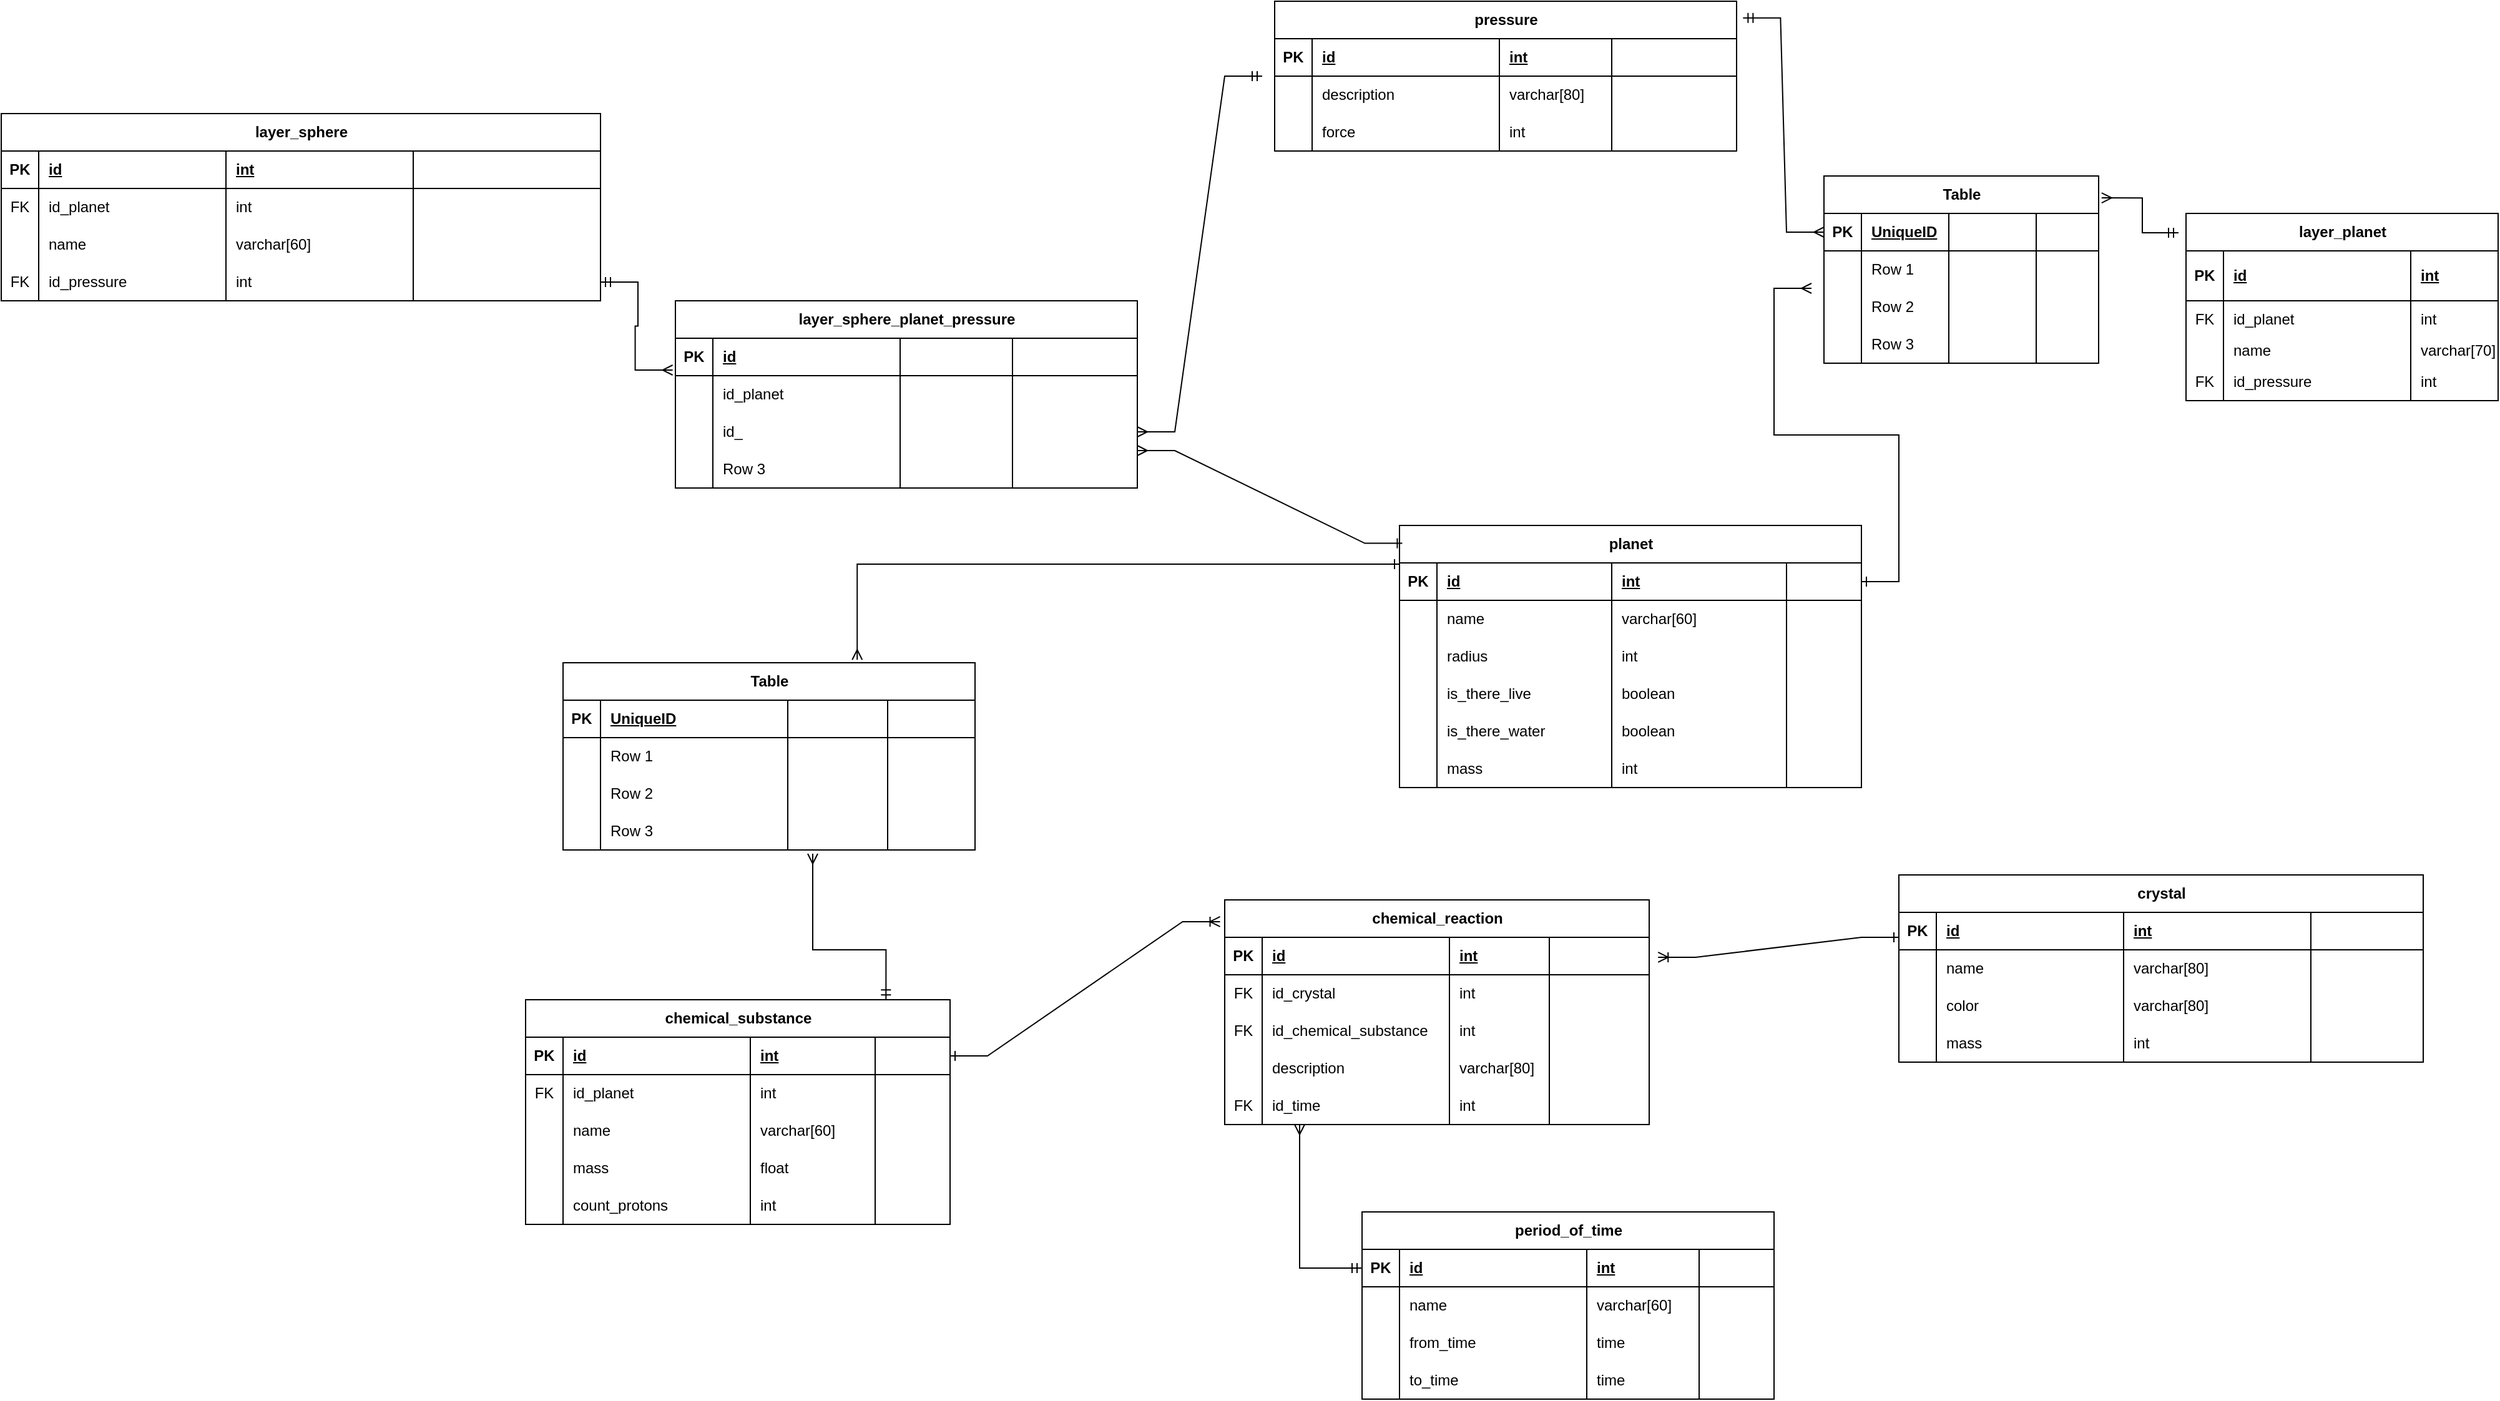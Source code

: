 <mxfile version="24.0.1" type="github">
  <diagram name="Page-1" id="sEF0sZVqAtdN_ilRNxeb">
    <mxGraphModel dx="4220" dy="1176" grid="1" gridSize="10" guides="1" tooltips="1" connect="1" arrows="1" fold="1" page="1" pageScale="1" pageWidth="2000" pageHeight="2000" math="0" shadow="0">
      <root>
        <mxCell id="0" />
        <mxCell id="1" parent="0" />
        <mxCell id="3L9jaRIQEaaGkPaA2LNm-143" value="" style="edgeStyle=elbowEdgeStyle;fontSize=12;html=1;endArrow=ERone;startArrow=ERmany;rounded=0;endFill=0;elbow=vertical;exitX=0.714;exitY=-0.016;exitDx=0;exitDy=0;exitPerimeter=0;" parent="1" source="ElyMBEjGxaxKxj0K6Pgp-14" edge="1" target="3L9jaRIQEaaGkPaA2LNm-1">
          <mxGeometry width="100" height="100" relative="1" as="geometry">
            <mxPoint x="750" y="630" as="sourcePoint" />
            <mxPoint x="900" y="580" as="targetPoint" />
            <Array as="points">
              <mxPoint x="820" y="601" />
            </Array>
          </mxGeometry>
        </mxCell>
        <mxCell id="3L9jaRIQEaaGkPaA2LNm-1" value="planet" style="shape=table;startSize=30;container=1;collapsible=1;childLayout=tableLayout;fixedRows=1;rowLines=0;fontStyle=1;align=center;resizeLast=1;html=1;verticalAlign=middle;horizontal=1;fontFamily=Helvetica;labelBorderColor=none;labelBackgroundColor=none;" parent="1" vertex="1">
          <mxGeometry x="1010" y="570" width="370" height="210" as="geometry" />
        </mxCell>
        <mxCell id="3L9jaRIQEaaGkPaA2LNm-2" value="" style="shape=tableRow;horizontal=0;startSize=0;swimlaneHead=0;swimlaneBody=0;fillColor=none;collapsible=0;dropTarget=0;points=[[0,0.5],[1,0.5]];portConstraint=eastwest;top=0;left=0;right=0;bottom=1;" parent="3L9jaRIQEaaGkPaA2LNm-1" vertex="1">
          <mxGeometry y="30" width="370" height="30" as="geometry" />
        </mxCell>
        <mxCell id="3L9jaRIQEaaGkPaA2LNm-3" value="PK" style="shape=partialRectangle;connectable=0;fillColor=none;top=0;left=0;bottom=0;right=0;fontStyle=1;overflow=hidden;whiteSpace=wrap;html=1;" parent="3L9jaRIQEaaGkPaA2LNm-2" vertex="1">
          <mxGeometry width="30" height="30" as="geometry">
            <mxRectangle width="30" height="30" as="alternateBounds" />
          </mxGeometry>
        </mxCell>
        <mxCell id="3L9jaRIQEaaGkPaA2LNm-4" value="id" style="shape=partialRectangle;connectable=0;fillColor=none;top=0;left=0;bottom=0;right=0;align=left;spacingLeft=6;fontStyle=5;overflow=hidden;whiteSpace=wrap;html=1;" parent="3L9jaRIQEaaGkPaA2LNm-2" vertex="1">
          <mxGeometry x="30" width="140" height="30" as="geometry">
            <mxRectangle width="140" height="30" as="alternateBounds" />
          </mxGeometry>
        </mxCell>
        <mxCell id="3L9jaRIQEaaGkPaA2LNm-181" value="int" style="shape=partialRectangle;connectable=0;fillColor=none;top=0;left=0;bottom=0;right=0;align=left;spacingLeft=6;fontStyle=5;overflow=hidden;whiteSpace=wrap;html=1;" parent="3L9jaRIQEaaGkPaA2LNm-2" vertex="1">
          <mxGeometry x="170" width="140" height="30" as="geometry">
            <mxRectangle width="140" height="30" as="alternateBounds" />
          </mxGeometry>
        </mxCell>
        <mxCell id="ElyMBEjGxaxKxj0K6Pgp-74" style="shape=partialRectangle;connectable=0;fillColor=none;top=0;left=0;bottom=0;right=0;align=left;spacingLeft=6;fontStyle=5;overflow=hidden;whiteSpace=wrap;html=1;" vertex="1" parent="3L9jaRIQEaaGkPaA2LNm-2">
          <mxGeometry x="310" width="60" height="30" as="geometry">
            <mxRectangle width="60" height="30" as="alternateBounds" />
          </mxGeometry>
        </mxCell>
        <mxCell id="3L9jaRIQEaaGkPaA2LNm-5" value="" style="shape=tableRow;horizontal=0;startSize=0;swimlaneHead=0;swimlaneBody=0;fillColor=none;collapsible=0;dropTarget=0;points=[[0,0.5],[1,0.5]];portConstraint=eastwest;top=0;left=0;right=0;bottom=0;" parent="3L9jaRIQEaaGkPaA2LNm-1" vertex="1">
          <mxGeometry y="60" width="370" height="30" as="geometry" />
        </mxCell>
        <mxCell id="3L9jaRIQEaaGkPaA2LNm-6" value="" style="shape=partialRectangle;connectable=0;fillColor=none;top=0;left=0;bottom=0;right=0;editable=1;overflow=hidden;whiteSpace=wrap;html=1;" parent="3L9jaRIQEaaGkPaA2LNm-5" vertex="1">
          <mxGeometry width="30" height="30" as="geometry">
            <mxRectangle width="30" height="30" as="alternateBounds" />
          </mxGeometry>
        </mxCell>
        <mxCell id="3L9jaRIQEaaGkPaA2LNm-7" value="name" style="shape=partialRectangle;connectable=0;fillColor=none;top=0;left=0;bottom=0;right=0;align=left;spacingLeft=6;overflow=hidden;whiteSpace=wrap;html=1;" parent="3L9jaRIQEaaGkPaA2LNm-5" vertex="1">
          <mxGeometry x="30" width="140" height="30" as="geometry">
            <mxRectangle width="140" height="30" as="alternateBounds" />
          </mxGeometry>
        </mxCell>
        <mxCell id="3L9jaRIQEaaGkPaA2LNm-182" value="varchar[60]" style="shape=partialRectangle;connectable=0;fillColor=none;top=0;left=0;bottom=0;right=0;align=left;spacingLeft=6;overflow=hidden;whiteSpace=wrap;html=1;" parent="3L9jaRIQEaaGkPaA2LNm-5" vertex="1">
          <mxGeometry x="170" width="140" height="30" as="geometry">
            <mxRectangle width="140" height="30" as="alternateBounds" />
          </mxGeometry>
        </mxCell>
        <mxCell id="ElyMBEjGxaxKxj0K6Pgp-75" style="shape=partialRectangle;connectable=0;fillColor=none;top=0;left=0;bottom=0;right=0;align=left;spacingLeft=6;overflow=hidden;whiteSpace=wrap;html=1;" vertex="1" parent="3L9jaRIQEaaGkPaA2LNm-5">
          <mxGeometry x="310" width="60" height="30" as="geometry">
            <mxRectangle width="60" height="30" as="alternateBounds" />
          </mxGeometry>
        </mxCell>
        <mxCell id="3L9jaRIQEaaGkPaA2LNm-8" value="" style="shape=tableRow;horizontal=0;startSize=0;swimlaneHead=0;swimlaneBody=0;fillColor=none;collapsible=0;dropTarget=0;points=[[0,0.5],[1,0.5]];portConstraint=eastwest;top=0;left=0;right=0;bottom=0;" parent="3L9jaRIQEaaGkPaA2LNm-1" vertex="1">
          <mxGeometry y="90" width="370" height="30" as="geometry" />
        </mxCell>
        <mxCell id="3L9jaRIQEaaGkPaA2LNm-9" value="" style="shape=partialRectangle;connectable=0;fillColor=none;top=0;left=0;bottom=0;right=0;editable=1;overflow=hidden;whiteSpace=wrap;html=1;" parent="3L9jaRIQEaaGkPaA2LNm-8" vertex="1">
          <mxGeometry width="30" height="30" as="geometry">
            <mxRectangle width="30" height="30" as="alternateBounds" />
          </mxGeometry>
        </mxCell>
        <mxCell id="3L9jaRIQEaaGkPaA2LNm-10" value="radius" style="shape=partialRectangle;connectable=0;fillColor=none;top=0;left=0;bottom=0;right=0;align=left;spacingLeft=6;overflow=hidden;whiteSpace=wrap;html=1;" parent="3L9jaRIQEaaGkPaA2LNm-8" vertex="1">
          <mxGeometry x="30" width="140" height="30" as="geometry">
            <mxRectangle width="140" height="30" as="alternateBounds" />
          </mxGeometry>
        </mxCell>
        <mxCell id="3L9jaRIQEaaGkPaA2LNm-183" value="int" style="shape=partialRectangle;connectable=0;fillColor=none;top=0;left=0;bottom=0;right=0;align=left;spacingLeft=6;overflow=hidden;whiteSpace=wrap;html=1;" parent="3L9jaRIQEaaGkPaA2LNm-8" vertex="1">
          <mxGeometry x="170" width="140" height="30" as="geometry">
            <mxRectangle width="140" height="30" as="alternateBounds" />
          </mxGeometry>
        </mxCell>
        <mxCell id="ElyMBEjGxaxKxj0K6Pgp-76" style="shape=partialRectangle;connectable=0;fillColor=none;top=0;left=0;bottom=0;right=0;align=left;spacingLeft=6;overflow=hidden;whiteSpace=wrap;html=1;" vertex="1" parent="3L9jaRIQEaaGkPaA2LNm-8">
          <mxGeometry x="310" width="60" height="30" as="geometry">
            <mxRectangle width="60" height="30" as="alternateBounds" />
          </mxGeometry>
        </mxCell>
        <mxCell id="3L9jaRIQEaaGkPaA2LNm-11" value="" style="shape=tableRow;horizontal=0;startSize=0;swimlaneHead=0;swimlaneBody=0;fillColor=none;collapsible=0;dropTarget=0;points=[[0,0.5],[1,0.5]];portConstraint=eastwest;top=0;left=0;right=0;bottom=0;" parent="3L9jaRIQEaaGkPaA2LNm-1" vertex="1">
          <mxGeometry y="120" width="370" height="30" as="geometry" />
        </mxCell>
        <mxCell id="3L9jaRIQEaaGkPaA2LNm-12" value="" style="shape=partialRectangle;connectable=0;fillColor=none;top=0;left=0;bottom=0;right=0;editable=1;overflow=hidden;whiteSpace=wrap;html=1;" parent="3L9jaRIQEaaGkPaA2LNm-11" vertex="1">
          <mxGeometry width="30" height="30" as="geometry">
            <mxRectangle width="30" height="30" as="alternateBounds" />
          </mxGeometry>
        </mxCell>
        <mxCell id="3L9jaRIQEaaGkPaA2LNm-13" value="is_there_live" style="shape=partialRectangle;connectable=0;fillColor=none;top=0;left=0;bottom=0;right=0;align=left;spacingLeft=6;overflow=hidden;whiteSpace=wrap;html=1;" parent="3L9jaRIQEaaGkPaA2LNm-11" vertex="1">
          <mxGeometry x="30" width="140" height="30" as="geometry">
            <mxRectangle width="140" height="30" as="alternateBounds" />
          </mxGeometry>
        </mxCell>
        <mxCell id="3L9jaRIQEaaGkPaA2LNm-184" value="boolean" style="shape=partialRectangle;connectable=0;fillColor=none;top=0;left=0;bottom=0;right=0;align=left;spacingLeft=6;overflow=hidden;whiteSpace=wrap;html=1;" parent="3L9jaRIQEaaGkPaA2LNm-11" vertex="1">
          <mxGeometry x="170" width="140" height="30" as="geometry">
            <mxRectangle width="140" height="30" as="alternateBounds" />
          </mxGeometry>
        </mxCell>
        <mxCell id="ElyMBEjGxaxKxj0K6Pgp-77" style="shape=partialRectangle;connectable=0;fillColor=none;top=0;left=0;bottom=0;right=0;align=left;spacingLeft=6;overflow=hidden;whiteSpace=wrap;html=1;" vertex="1" parent="3L9jaRIQEaaGkPaA2LNm-11">
          <mxGeometry x="310" width="60" height="30" as="geometry">
            <mxRectangle width="60" height="30" as="alternateBounds" />
          </mxGeometry>
        </mxCell>
        <mxCell id="3L9jaRIQEaaGkPaA2LNm-37" style="shape=tableRow;horizontal=0;startSize=0;swimlaneHead=0;swimlaneBody=0;fillColor=none;collapsible=0;dropTarget=0;points=[[0,0.5],[1,0.5]];portConstraint=eastwest;top=0;left=0;right=0;bottom=0;" parent="3L9jaRIQEaaGkPaA2LNm-1" vertex="1">
          <mxGeometry y="150" width="370" height="30" as="geometry" />
        </mxCell>
        <mxCell id="3L9jaRIQEaaGkPaA2LNm-38" style="shape=partialRectangle;connectable=0;fillColor=none;top=0;left=0;bottom=0;right=0;editable=1;overflow=hidden;whiteSpace=wrap;html=1;" parent="3L9jaRIQEaaGkPaA2LNm-37" vertex="1">
          <mxGeometry width="30" height="30" as="geometry">
            <mxRectangle width="30" height="30" as="alternateBounds" />
          </mxGeometry>
        </mxCell>
        <mxCell id="3L9jaRIQEaaGkPaA2LNm-39" value="is_there_water" style="shape=partialRectangle;connectable=0;fillColor=none;top=0;left=0;bottom=0;right=0;align=left;spacingLeft=6;overflow=hidden;whiteSpace=wrap;html=1;" parent="3L9jaRIQEaaGkPaA2LNm-37" vertex="1">
          <mxGeometry x="30" width="140" height="30" as="geometry">
            <mxRectangle width="140" height="30" as="alternateBounds" />
          </mxGeometry>
        </mxCell>
        <mxCell id="3L9jaRIQEaaGkPaA2LNm-185" value="boolean" style="shape=partialRectangle;connectable=0;fillColor=none;top=0;left=0;bottom=0;right=0;align=left;spacingLeft=6;overflow=hidden;whiteSpace=wrap;html=1;" parent="3L9jaRIQEaaGkPaA2LNm-37" vertex="1">
          <mxGeometry x="170" width="140" height="30" as="geometry">
            <mxRectangle width="140" height="30" as="alternateBounds" />
          </mxGeometry>
        </mxCell>
        <mxCell id="ElyMBEjGxaxKxj0K6Pgp-78" style="shape=partialRectangle;connectable=0;fillColor=none;top=0;left=0;bottom=0;right=0;align=left;spacingLeft=6;overflow=hidden;whiteSpace=wrap;html=1;" vertex="1" parent="3L9jaRIQEaaGkPaA2LNm-37">
          <mxGeometry x="310" width="60" height="30" as="geometry">
            <mxRectangle width="60" height="30" as="alternateBounds" />
          </mxGeometry>
        </mxCell>
        <mxCell id="3L9jaRIQEaaGkPaA2LNm-40" style="shape=tableRow;horizontal=0;startSize=0;swimlaneHead=0;swimlaneBody=0;fillColor=none;collapsible=0;dropTarget=0;points=[[0,0.5],[1,0.5]];portConstraint=eastwest;top=0;left=0;right=0;bottom=0;" parent="3L9jaRIQEaaGkPaA2LNm-1" vertex="1">
          <mxGeometry y="180" width="370" height="30" as="geometry" />
        </mxCell>
        <mxCell id="3L9jaRIQEaaGkPaA2LNm-41" style="shape=partialRectangle;connectable=0;fillColor=none;top=0;left=0;bottom=0;right=0;editable=1;overflow=hidden;whiteSpace=wrap;html=1;" parent="3L9jaRIQEaaGkPaA2LNm-40" vertex="1">
          <mxGeometry width="30" height="30" as="geometry">
            <mxRectangle width="30" height="30" as="alternateBounds" />
          </mxGeometry>
        </mxCell>
        <mxCell id="3L9jaRIQEaaGkPaA2LNm-42" value="mass" style="shape=partialRectangle;connectable=0;fillColor=none;top=0;left=0;bottom=0;right=0;align=left;spacingLeft=6;overflow=hidden;whiteSpace=wrap;html=1;" parent="3L9jaRIQEaaGkPaA2LNm-40" vertex="1">
          <mxGeometry x="30" width="140" height="30" as="geometry">
            <mxRectangle width="140" height="30" as="alternateBounds" />
          </mxGeometry>
        </mxCell>
        <mxCell id="3L9jaRIQEaaGkPaA2LNm-186" value="int" style="shape=partialRectangle;connectable=0;fillColor=none;top=0;left=0;bottom=0;right=0;align=left;spacingLeft=6;overflow=hidden;whiteSpace=wrap;html=1;" parent="3L9jaRIQEaaGkPaA2LNm-40" vertex="1">
          <mxGeometry x="170" width="140" height="30" as="geometry">
            <mxRectangle width="140" height="30" as="alternateBounds" />
          </mxGeometry>
        </mxCell>
        <mxCell id="ElyMBEjGxaxKxj0K6Pgp-79" style="shape=partialRectangle;connectable=0;fillColor=none;top=0;left=0;bottom=0;right=0;align=left;spacingLeft=6;overflow=hidden;whiteSpace=wrap;html=1;" vertex="1" parent="3L9jaRIQEaaGkPaA2LNm-40">
          <mxGeometry x="310" width="60" height="30" as="geometry">
            <mxRectangle width="60" height="30" as="alternateBounds" />
          </mxGeometry>
        </mxCell>
        <mxCell id="3L9jaRIQEaaGkPaA2LNm-43" value="pressure" style="shape=table;startSize=30;container=1;collapsible=1;childLayout=tableLayout;fixedRows=1;rowLines=0;fontStyle=1;align=center;resizeLast=1;html=1;" parent="1" vertex="1">
          <mxGeometry x="910" y="150" width="370" height="120" as="geometry" />
        </mxCell>
        <mxCell id="3L9jaRIQEaaGkPaA2LNm-44" value="" style="shape=tableRow;horizontal=0;startSize=0;swimlaneHead=0;swimlaneBody=0;fillColor=none;collapsible=0;dropTarget=0;points=[[0,0.5],[1,0.5]];portConstraint=eastwest;top=0;left=0;right=0;bottom=1;" parent="3L9jaRIQEaaGkPaA2LNm-43" vertex="1">
          <mxGeometry y="30" width="370" height="30" as="geometry" />
        </mxCell>
        <mxCell id="3L9jaRIQEaaGkPaA2LNm-45" value="PK" style="shape=partialRectangle;connectable=0;fillColor=none;top=0;left=0;bottom=0;right=0;fontStyle=1;overflow=hidden;whiteSpace=wrap;html=1;" parent="3L9jaRIQEaaGkPaA2LNm-44" vertex="1">
          <mxGeometry width="30" height="30" as="geometry">
            <mxRectangle width="30" height="30" as="alternateBounds" />
          </mxGeometry>
        </mxCell>
        <mxCell id="3L9jaRIQEaaGkPaA2LNm-46" value="id" style="shape=partialRectangle;connectable=0;fillColor=none;top=0;left=0;bottom=0;right=0;align=left;spacingLeft=6;fontStyle=5;overflow=hidden;whiteSpace=wrap;html=1;" parent="3L9jaRIQEaaGkPaA2LNm-44" vertex="1">
          <mxGeometry x="30" width="150" height="30" as="geometry">
            <mxRectangle width="150" height="30" as="alternateBounds" />
          </mxGeometry>
        </mxCell>
        <mxCell id="3L9jaRIQEaaGkPaA2LNm-173" value="int" style="shape=partialRectangle;connectable=0;fillColor=none;top=0;left=0;bottom=0;right=0;align=left;spacingLeft=6;fontStyle=5;overflow=hidden;whiteSpace=wrap;html=1;" parent="3L9jaRIQEaaGkPaA2LNm-44" vertex="1">
          <mxGeometry x="180" width="90" height="30" as="geometry">
            <mxRectangle width="90" height="30" as="alternateBounds" />
          </mxGeometry>
        </mxCell>
        <mxCell id="ElyMBEjGxaxKxj0K6Pgp-108" style="shape=partialRectangle;connectable=0;fillColor=none;top=0;left=0;bottom=0;right=0;align=left;spacingLeft=6;fontStyle=5;overflow=hidden;whiteSpace=wrap;html=1;" vertex="1" parent="3L9jaRIQEaaGkPaA2LNm-44">
          <mxGeometry x="270" width="100" height="30" as="geometry">
            <mxRectangle width="100" height="30" as="alternateBounds" />
          </mxGeometry>
        </mxCell>
        <mxCell id="3L9jaRIQEaaGkPaA2LNm-47" value="" style="shape=tableRow;horizontal=0;startSize=0;swimlaneHead=0;swimlaneBody=0;fillColor=none;collapsible=0;dropTarget=0;points=[[0,0.5],[1,0.5]];portConstraint=eastwest;top=0;left=0;right=0;bottom=0;" parent="3L9jaRIQEaaGkPaA2LNm-43" vertex="1">
          <mxGeometry y="60" width="370" height="30" as="geometry" />
        </mxCell>
        <mxCell id="3L9jaRIQEaaGkPaA2LNm-48" value="" style="shape=partialRectangle;connectable=0;fillColor=none;top=0;left=0;bottom=0;right=0;editable=1;overflow=hidden;whiteSpace=wrap;html=1;" parent="3L9jaRIQEaaGkPaA2LNm-47" vertex="1">
          <mxGeometry width="30" height="30" as="geometry">
            <mxRectangle width="30" height="30" as="alternateBounds" />
          </mxGeometry>
        </mxCell>
        <mxCell id="3L9jaRIQEaaGkPaA2LNm-49" value="description" style="shape=partialRectangle;connectable=0;fillColor=none;top=0;left=0;bottom=0;right=0;align=left;spacingLeft=6;overflow=hidden;whiteSpace=wrap;html=1;" parent="3L9jaRIQEaaGkPaA2LNm-47" vertex="1">
          <mxGeometry x="30" width="150" height="30" as="geometry">
            <mxRectangle width="150" height="30" as="alternateBounds" />
          </mxGeometry>
        </mxCell>
        <mxCell id="3L9jaRIQEaaGkPaA2LNm-174" value="varchar[80]" style="shape=partialRectangle;connectable=0;fillColor=none;top=0;left=0;bottom=0;right=0;align=left;spacingLeft=6;overflow=hidden;whiteSpace=wrap;html=1;" parent="3L9jaRIQEaaGkPaA2LNm-47" vertex="1">
          <mxGeometry x="180" width="90" height="30" as="geometry">
            <mxRectangle width="90" height="30" as="alternateBounds" />
          </mxGeometry>
        </mxCell>
        <mxCell id="ElyMBEjGxaxKxj0K6Pgp-109" style="shape=partialRectangle;connectable=0;fillColor=none;top=0;left=0;bottom=0;right=0;align=left;spacingLeft=6;overflow=hidden;whiteSpace=wrap;html=1;" vertex="1" parent="3L9jaRIQEaaGkPaA2LNm-47">
          <mxGeometry x="270" width="100" height="30" as="geometry">
            <mxRectangle width="100" height="30" as="alternateBounds" />
          </mxGeometry>
        </mxCell>
        <mxCell id="3L9jaRIQEaaGkPaA2LNm-50" value="" style="shape=tableRow;horizontal=0;startSize=0;swimlaneHead=0;swimlaneBody=0;fillColor=none;collapsible=0;dropTarget=0;points=[[0,0.5],[1,0.5]];portConstraint=eastwest;top=0;left=0;right=0;bottom=0;" parent="3L9jaRIQEaaGkPaA2LNm-43" vertex="1">
          <mxGeometry y="90" width="370" height="30" as="geometry" />
        </mxCell>
        <mxCell id="3L9jaRIQEaaGkPaA2LNm-51" value="" style="shape=partialRectangle;connectable=0;fillColor=none;top=0;left=0;bottom=0;right=0;editable=1;overflow=hidden;whiteSpace=wrap;html=1;" parent="3L9jaRIQEaaGkPaA2LNm-50" vertex="1">
          <mxGeometry width="30" height="30" as="geometry">
            <mxRectangle width="30" height="30" as="alternateBounds" />
          </mxGeometry>
        </mxCell>
        <mxCell id="3L9jaRIQEaaGkPaA2LNm-52" value="force" style="shape=partialRectangle;connectable=0;fillColor=none;top=0;left=0;bottom=0;right=0;align=left;spacingLeft=6;overflow=hidden;whiteSpace=wrap;html=1;" parent="3L9jaRIQEaaGkPaA2LNm-50" vertex="1">
          <mxGeometry x="30" width="150" height="30" as="geometry">
            <mxRectangle width="150" height="30" as="alternateBounds" />
          </mxGeometry>
        </mxCell>
        <mxCell id="3L9jaRIQEaaGkPaA2LNm-175" value="int" style="shape=partialRectangle;connectable=0;fillColor=none;top=0;left=0;bottom=0;right=0;align=left;spacingLeft=6;overflow=hidden;whiteSpace=wrap;html=1;" parent="3L9jaRIQEaaGkPaA2LNm-50" vertex="1">
          <mxGeometry x="180" width="90" height="30" as="geometry">
            <mxRectangle width="90" height="30" as="alternateBounds" />
          </mxGeometry>
        </mxCell>
        <mxCell id="ElyMBEjGxaxKxj0K6Pgp-110" style="shape=partialRectangle;connectable=0;fillColor=none;top=0;left=0;bottom=0;right=0;align=left;spacingLeft=6;overflow=hidden;whiteSpace=wrap;html=1;" vertex="1" parent="3L9jaRIQEaaGkPaA2LNm-50">
          <mxGeometry x="270" width="100" height="30" as="geometry">
            <mxRectangle width="100" height="30" as="alternateBounds" />
          </mxGeometry>
        </mxCell>
        <mxCell id="ElyMBEjGxaxKxj0K6Pgp-42" style="edgeStyle=orthogonalEdgeStyle;rounded=0;orthogonalLoop=1;jettySize=auto;html=1;entryX=1.011;entryY=0.117;entryDx=0;entryDy=0;endArrow=ERmany;endFill=0;startArrow=ERmandOne;startFill=0;exitX=-0.024;exitY=0.103;exitDx=0;exitDy=0;exitPerimeter=0;entryPerimeter=0;" edge="1" parent="1" source="3L9jaRIQEaaGkPaA2LNm-56" target="ElyMBEjGxaxKxj0K6Pgp-27">
          <mxGeometry relative="1" as="geometry">
            <mxPoint x="1520" y="220" as="sourcePoint" />
            <mxPoint x="1370" y="285" as="targetPoint" />
          </mxGeometry>
        </mxCell>
        <mxCell id="3L9jaRIQEaaGkPaA2LNm-56" value="layer_planet" style="shape=table;startSize=30;container=1;collapsible=1;childLayout=tableLayout;fixedRows=1;rowLines=0;fontStyle=1;align=center;resizeLast=1;html=1;" parent="1" vertex="1">
          <mxGeometry x="1640" y="320" width="250" height="150" as="geometry" />
        </mxCell>
        <mxCell id="3L9jaRIQEaaGkPaA2LNm-57" value="" style="shape=tableRow;horizontal=0;startSize=0;swimlaneHead=0;swimlaneBody=0;fillColor=none;collapsible=0;dropTarget=0;points=[[0,0.5],[1,0.5]];portConstraint=eastwest;top=0;left=0;right=0;bottom=1;" parent="3L9jaRIQEaaGkPaA2LNm-56" vertex="1">
          <mxGeometry y="30" width="250" height="40" as="geometry" />
        </mxCell>
        <mxCell id="3L9jaRIQEaaGkPaA2LNm-58" value="PK" style="shape=partialRectangle;connectable=0;fillColor=none;top=0;left=0;bottom=0;right=0;fontStyle=1;overflow=hidden;whiteSpace=wrap;html=1;" parent="3L9jaRIQEaaGkPaA2LNm-57" vertex="1">
          <mxGeometry width="30" height="40" as="geometry">
            <mxRectangle width="30" height="40" as="alternateBounds" />
          </mxGeometry>
        </mxCell>
        <mxCell id="3L9jaRIQEaaGkPaA2LNm-59" value="id" style="shape=partialRectangle;connectable=0;fillColor=none;top=0;left=0;bottom=0;right=0;align=left;spacingLeft=6;fontStyle=5;overflow=hidden;whiteSpace=wrap;html=1;" parent="3L9jaRIQEaaGkPaA2LNm-57" vertex="1">
          <mxGeometry x="30" width="150" height="40" as="geometry">
            <mxRectangle width="150" height="40" as="alternateBounds" />
          </mxGeometry>
        </mxCell>
        <mxCell id="3L9jaRIQEaaGkPaA2LNm-177" value="int" style="shape=partialRectangle;connectable=0;fillColor=none;top=0;left=0;bottom=0;right=0;align=left;spacingLeft=6;fontStyle=5;overflow=hidden;whiteSpace=wrap;html=1;" parent="3L9jaRIQEaaGkPaA2LNm-57" vertex="1">
          <mxGeometry x="180" width="70" height="40" as="geometry">
            <mxRectangle width="70" height="40" as="alternateBounds" />
          </mxGeometry>
        </mxCell>
        <mxCell id="3L9jaRIQEaaGkPaA2LNm-60" value="" style="shape=tableRow;horizontal=0;startSize=0;swimlaneHead=0;swimlaneBody=0;fillColor=none;collapsible=0;dropTarget=0;points=[[0,0.5],[1,0.5]];portConstraint=eastwest;top=0;left=0;right=0;bottom=0;" parent="3L9jaRIQEaaGkPaA2LNm-56" vertex="1">
          <mxGeometry y="70" width="250" height="30" as="geometry" />
        </mxCell>
        <mxCell id="3L9jaRIQEaaGkPaA2LNm-61" value="FK" style="shape=partialRectangle;connectable=0;fillColor=none;top=0;left=0;bottom=0;right=0;editable=1;overflow=hidden;whiteSpace=wrap;html=1;" parent="3L9jaRIQEaaGkPaA2LNm-60" vertex="1">
          <mxGeometry width="30" height="30" as="geometry">
            <mxRectangle width="30" height="30" as="alternateBounds" />
          </mxGeometry>
        </mxCell>
        <mxCell id="3L9jaRIQEaaGkPaA2LNm-62" value="id_planet" style="shape=partialRectangle;connectable=0;fillColor=none;top=0;left=0;bottom=0;right=0;align=left;spacingLeft=6;overflow=hidden;whiteSpace=wrap;html=1;" parent="3L9jaRIQEaaGkPaA2LNm-60" vertex="1">
          <mxGeometry x="30" width="150" height="30" as="geometry">
            <mxRectangle width="150" height="30" as="alternateBounds" />
          </mxGeometry>
        </mxCell>
        <mxCell id="3L9jaRIQEaaGkPaA2LNm-178" value="int" style="shape=partialRectangle;connectable=0;fillColor=none;top=0;left=0;bottom=0;right=0;align=left;spacingLeft=6;overflow=hidden;whiteSpace=wrap;html=1;" parent="3L9jaRIQEaaGkPaA2LNm-60" vertex="1">
          <mxGeometry x="180" width="70" height="30" as="geometry">
            <mxRectangle width="70" height="30" as="alternateBounds" />
          </mxGeometry>
        </mxCell>
        <mxCell id="3L9jaRIQEaaGkPaA2LNm-63" value="" style="shape=tableRow;horizontal=0;startSize=0;swimlaneHead=0;swimlaneBody=0;fillColor=none;collapsible=0;dropTarget=0;points=[[0,0.5],[1,0.5]];portConstraint=eastwest;top=0;left=0;right=0;bottom=0;" parent="3L9jaRIQEaaGkPaA2LNm-56" vertex="1">
          <mxGeometry y="100" width="250" height="20" as="geometry" />
        </mxCell>
        <mxCell id="3L9jaRIQEaaGkPaA2LNm-64" value="" style="shape=partialRectangle;connectable=0;fillColor=none;top=0;left=0;bottom=0;right=0;editable=1;overflow=hidden;whiteSpace=wrap;html=1;" parent="3L9jaRIQEaaGkPaA2LNm-63" vertex="1">
          <mxGeometry width="30" height="20" as="geometry">
            <mxRectangle width="30" height="20" as="alternateBounds" />
          </mxGeometry>
        </mxCell>
        <mxCell id="3L9jaRIQEaaGkPaA2LNm-65" value="name" style="shape=partialRectangle;connectable=0;fillColor=none;top=0;left=0;bottom=0;right=0;align=left;spacingLeft=6;overflow=hidden;whiteSpace=wrap;html=1;" parent="3L9jaRIQEaaGkPaA2LNm-63" vertex="1">
          <mxGeometry x="30" width="150" height="20" as="geometry">
            <mxRectangle width="150" height="20" as="alternateBounds" />
          </mxGeometry>
        </mxCell>
        <mxCell id="3L9jaRIQEaaGkPaA2LNm-179" value="varchar[70]" style="shape=partialRectangle;connectable=0;fillColor=none;top=0;left=0;bottom=0;right=0;align=left;spacingLeft=6;overflow=hidden;whiteSpace=wrap;html=1;" parent="3L9jaRIQEaaGkPaA2LNm-63" vertex="1">
          <mxGeometry x="180" width="70" height="20" as="geometry">
            <mxRectangle width="70" height="20" as="alternateBounds" />
          </mxGeometry>
        </mxCell>
        <mxCell id="3L9jaRIQEaaGkPaA2LNm-66" value="" style="shape=tableRow;horizontal=0;startSize=0;swimlaneHead=0;swimlaneBody=0;fillColor=none;collapsible=0;dropTarget=0;points=[[0,0.5],[1,0.5]];portConstraint=eastwest;top=0;left=0;right=0;bottom=0;" parent="3L9jaRIQEaaGkPaA2LNm-56" vertex="1">
          <mxGeometry y="120" width="250" height="30" as="geometry" />
        </mxCell>
        <mxCell id="3L9jaRIQEaaGkPaA2LNm-67" value="FK" style="shape=partialRectangle;connectable=0;fillColor=none;top=0;left=0;bottom=0;right=0;editable=1;overflow=hidden;whiteSpace=wrap;html=1;" parent="3L9jaRIQEaaGkPaA2LNm-66" vertex="1">
          <mxGeometry width="30" height="30" as="geometry">
            <mxRectangle width="30" height="30" as="alternateBounds" />
          </mxGeometry>
        </mxCell>
        <mxCell id="3L9jaRIQEaaGkPaA2LNm-68" value="id_pressure" style="shape=partialRectangle;connectable=0;fillColor=none;top=0;left=0;bottom=0;right=0;align=left;spacingLeft=6;overflow=hidden;whiteSpace=wrap;html=1;" parent="3L9jaRIQEaaGkPaA2LNm-66" vertex="1">
          <mxGeometry x="30" width="150" height="30" as="geometry">
            <mxRectangle width="150" height="30" as="alternateBounds" />
          </mxGeometry>
        </mxCell>
        <mxCell id="3L9jaRIQEaaGkPaA2LNm-180" value="int" style="shape=partialRectangle;connectable=0;fillColor=none;top=0;left=0;bottom=0;right=0;align=left;spacingLeft=6;overflow=hidden;whiteSpace=wrap;html=1;" parent="3L9jaRIQEaaGkPaA2LNm-66" vertex="1">
          <mxGeometry x="180" width="70" height="30" as="geometry">
            <mxRectangle width="70" height="30" as="alternateBounds" />
          </mxGeometry>
        </mxCell>
        <mxCell id="3L9jaRIQEaaGkPaA2LNm-69" value="layer_sphere" style="shape=table;startSize=30;container=1;collapsible=1;childLayout=tableLayout;fixedRows=1;rowLines=0;fontStyle=1;align=center;resizeLast=1;html=1;" parent="1" vertex="1">
          <mxGeometry x="-110" y="240" width="480" height="150" as="geometry" />
        </mxCell>
        <mxCell id="3L9jaRIQEaaGkPaA2LNm-70" value="" style="shape=tableRow;horizontal=0;startSize=0;swimlaneHead=0;swimlaneBody=0;fillColor=none;collapsible=0;dropTarget=0;points=[[0,0.5],[1,0.5]];portConstraint=eastwest;top=0;left=0;right=0;bottom=1;" parent="3L9jaRIQEaaGkPaA2LNm-69" vertex="1">
          <mxGeometry y="30" width="480" height="30" as="geometry" />
        </mxCell>
        <mxCell id="3L9jaRIQEaaGkPaA2LNm-71" value="PK" style="shape=partialRectangle;connectable=0;fillColor=none;top=0;left=0;bottom=0;right=0;fontStyle=1;overflow=hidden;whiteSpace=wrap;html=1;" parent="3L9jaRIQEaaGkPaA2LNm-70" vertex="1">
          <mxGeometry width="30" height="30" as="geometry">
            <mxRectangle width="30" height="30" as="alternateBounds" />
          </mxGeometry>
        </mxCell>
        <mxCell id="3L9jaRIQEaaGkPaA2LNm-72" value="id" style="shape=partialRectangle;connectable=0;fillColor=none;top=0;left=0;bottom=0;right=0;align=left;spacingLeft=6;fontStyle=5;overflow=hidden;whiteSpace=wrap;html=1;" parent="3L9jaRIQEaaGkPaA2LNm-70" vertex="1">
          <mxGeometry x="30" width="150" height="30" as="geometry">
            <mxRectangle width="150" height="30" as="alternateBounds" />
          </mxGeometry>
        </mxCell>
        <mxCell id="3L9jaRIQEaaGkPaA2LNm-166" value="int" style="shape=partialRectangle;connectable=0;fillColor=none;top=0;left=0;bottom=0;right=0;align=left;spacingLeft=6;fontStyle=5;overflow=hidden;whiteSpace=wrap;html=1;" parent="3L9jaRIQEaaGkPaA2LNm-70" vertex="1">
          <mxGeometry x="180" width="150" height="30" as="geometry">
            <mxRectangle width="150" height="30" as="alternateBounds" />
          </mxGeometry>
        </mxCell>
        <mxCell id="ElyMBEjGxaxKxj0K6Pgp-70" style="shape=partialRectangle;connectable=0;fillColor=none;top=0;left=0;bottom=0;right=0;align=left;spacingLeft=6;fontStyle=5;overflow=hidden;whiteSpace=wrap;html=1;" vertex="1" parent="3L9jaRIQEaaGkPaA2LNm-70">
          <mxGeometry x="330" width="150" height="30" as="geometry">
            <mxRectangle width="150" height="30" as="alternateBounds" />
          </mxGeometry>
        </mxCell>
        <mxCell id="3L9jaRIQEaaGkPaA2LNm-73" value="" style="shape=tableRow;horizontal=0;startSize=0;swimlaneHead=0;swimlaneBody=0;fillColor=none;collapsible=0;dropTarget=0;points=[[0,0.5],[1,0.5]];portConstraint=eastwest;top=0;left=0;right=0;bottom=0;" parent="3L9jaRIQEaaGkPaA2LNm-69" vertex="1">
          <mxGeometry y="60" width="480" height="30" as="geometry" />
        </mxCell>
        <mxCell id="3L9jaRIQEaaGkPaA2LNm-74" value="FK" style="shape=partialRectangle;connectable=0;fillColor=none;top=0;left=0;bottom=0;right=0;editable=1;overflow=hidden;whiteSpace=wrap;html=1;" parent="3L9jaRIQEaaGkPaA2LNm-73" vertex="1">
          <mxGeometry width="30" height="30" as="geometry">
            <mxRectangle width="30" height="30" as="alternateBounds" />
          </mxGeometry>
        </mxCell>
        <mxCell id="3L9jaRIQEaaGkPaA2LNm-75" value="id_planet" style="shape=partialRectangle;connectable=0;fillColor=none;top=0;left=0;bottom=0;right=0;align=left;spacingLeft=6;overflow=hidden;whiteSpace=wrap;html=1;" parent="3L9jaRIQEaaGkPaA2LNm-73" vertex="1">
          <mxGeometry x="30" width="150" height="30" as="geometry">
            <mxRectangle width="150" height="30" as="alternateBounds" />
          </mxGeometry>
        </mxCell>
        <mxCell id="3L9jaRIQEaaGkPaA2LNm-167" value="int" style="shape=partialRectangle;connectable=0;fillColor=none;top=0;left=0;bottom=0;right=0;align=left;spacingLeft=6;overflow=hidden;whiteSpace=wrap;html=1;" parent="3L9jaRIQEaaGkPaA2LNm-73" vertex="1">
          <mxGeometry x="180" width="150" height="30" as="geometry">
            <mxRectangle width="150" height="30" as="alternateBounds" />
          </mxGeometry>
        </mxCell>
        <mxCell id="ElyMBEjGxaxKxj0K6Pgp-71" style="shape=partialRectangle;connectable=0;fillColor=none;top=0;left=0;bottom=0;right=0;align=left;spacingLeft=6;overflow=hidden;whiteSpace=wrap;html=1;" vertex="1" parent="3L9jaRIQEaaGkPaA2LNm-73">
          <mxGeometry x="330" width="150" height="30" as="geometry">
            <mxRectangle width="150" height="30" as="alternateBounds" />
          </mxGeometry>
        </mxCell>
        <mxCell id="3L9jaRIQEaaGkPaA2LNm-76" value="" style="shape=tableRow;horizontal=0;startSize=0;swimlaneHead=0;swimlaneBody=0;fillColor=none;collapsible=0;dropTarget=0;points=[[0,0.5],[1,0.5]];portConstraint=eastwest;top=0;left=0;right=0;bottom=0;" parent="3L9jaRIQEaaGkPaA2LNm-69" vertex="1">
          <mxGeometry y="90" width="480" height="30" as="geometry" />
        </mxCell>
        <mxCell id="3L9jaRIQEaaGkPaA2LNm-77" value="" style="shape=partialRectangle;connectable=0;fillColor=none;top=0;left=0;bottom=0;right=0;editable=1;overflow=hidden;whiteSpace=wrap;html=1;" parent="3L9jaRIQEaaGkPaA2LNm-76" vertex="1">
          <mxGeometry width="30" height="30" as="geometry">
            <mxRectangle width="30" height="30" as="alternateBounds" />
          </mxGeometry>
        </mxCell>
        <mxCell id="3L9jaRIQEaaGkPaA2LNm-78" value="name" style="shape=partialRectangle;connectable=0;fillColor=none;top=0;left=0;bottom=0;right=0;align=left;spacingLeft=6;overflow=hidden;whiteSpace=wrap;html=1;" parent="3L9jaRIQEaaGkPaA2LNm-76" vertex="1">
          <mxGeometry x="30" width="150" height="30" as="geometry">
            <mxRectangle width="150" height="30" as="alternateBounds" />
          </mxGeometry>
        </mxCell>
        <mxCell id="3L9jaRIQEaaGkPaA2LNm-168" value="varchar[60]" style="shape=partialRectangle;connectable=0;fillColor=none;top=0;left=0;bottom=0;right=0;align=left;spacingLeft=6;overflow=hidden;whiteSpace=wrap;html=1;" parent="3L9jaRIQEaaGkPaA2LNm-76" vertex="1">
          <mxGeometry x="180" width="150" height="30" as="geometry">
            <mxRectangle width="150" height="30" as="alternateBounds" />
          </mxGeometry>
        </mxCell>
        <mxCell id="ElyMBEjGxaxKxj0K6Pgp-72" style="shape=partialRectangle;connectable=0;fillColor=none;top=0;left=0;bottom=0;right=0;align=left;spacingLeft=6;overflow=hidden;whiteSpace=wrap;html=1;" vertex="1" parent="3L9jaRIQEaaGkPaA2LNm-76">
          <mxGeometry x="330" width="150" height="30" as="geometry">
            <mxRectangle width="150" height="30" as="alternateBounds" />
          </mxGeometry>
        </mxCell>
        <mxCell id="3L9jaRIQEaaGkPaA2LNm-79" value="" style="shape=tableRow;horizontal=0;startSize=0;swimlaneHead=0;swimlaneBody=0;fillColor=none;collapsible=0;dropTarget=0;points=[[0,0.5],[1,0.5]];portConstraint=eastwest;top=0;left=0;right=0;bottom=0;" parent="3L9jaRIQEaaGkPaA2LNm-69" vertex="1">
          <mxGeometry y="120" width="480" height="30" as="geometry" />
        </mxCell>
        <mxCell id="3L9jaRIQEaaGkPaA2LNm-80" value="FK" style="shape=partialRectangle;connectable=0;fillColor=none;top=0;left=0;bottom=0;right=0;editable=1;overflow=hidden;whiteSpace=wrap;html=1;" parent="3L9jaRIQEaaGkPaA2LNm-79" vertex="1">
          <mxGeometry width="30" height="30" as="geometry">
            <mxRectangle width="30" height="30" as="alternateBounds" />
          </mxGeometry>
        </mxCell>
        <mxCell id="3L9jaRIQEaaGkPaA2LNm-81" value="id_pressure" style="shape=partialRectangle;connectable=0;fillColor=none;top=0;left=0;bottom=0;right=0;align=left;spacingLeft=6;overflow=hidden;whiteSpace=wrap;html=1;" parent="3L9jaRIQEaaGkPaA2LNm-79" vertex="1">
          <mxGeometry x="30" width="150" height="30" as="geometry">
            <mxRectangle width="150" height="30" as="alternateBounds" />
          </mxGeometry>
        </mxCell>
        <mxCell id="3L9jaRIQEaaGkPaA2LNm-169" value="int" style="shape=partialRectangle;connectable=0;fillColor=none;top=0;left=0;bottom=0;right=0;align=left;spacingLeft=6;overflow=hidden;whiteSpace=wrap;html=1;" parent="3L9jaRIQEaaGkPaA2LNm-79" vertex="1">
          <mxGeometry x="180" width="150" height="30" as="geometry">
            <mxRectangle width="150" height="30" as="alternateBounds" />
          </mxGeometry>
        </mxCell>
        <mxCell id="ElyMBEjGxaxKxj0K6Pgp-73" style="shape=partialRectangle;connectable=0;fillColor=none;top=0;left=0;bottom=0;right=0;align=left;spacingLeft=6;overflow=hidden;whiteSpace=wrap;html=1;" vertex="1" parent="3L9jaRIQEaaGkPaA2LNm-79">
          <mxGeometry x="330" width="150" height="30" as="geometry">
            <mxRectangle width="150" height="30" as="alternateBounds" />
          </mxGeometry>
        </mxCell>
        <mxCell id="3L9jaRIQEaaGkPaA2LNm-82" value="chemical_substance" style="shape=table;startSize=30;container=1;collapsible=1;childLayout=tableLayout;fixedRows=1;rowLines=0;fontStyle=1;align=center;resizeLast=1;html=1;" parent="1" vertex="1">
          <mxGeometry x="310" y="950" width="340" height="180" as="geometry" />
        </mxCell>
        <mxCell id="3L9jaRIQEaaGkPaA2LNm-83" value="" style="shape=tableRow;horizontal=0;startSize=0;swimlaneHead=0;swimlaneBody=0;fillColor=none;collapsible=0;dropTarget=0;points=[[0,0.5],[1,0.5]];portConstraint=eastwest;top=0;left=0;right=0;bottom=1;" parent="3L9jaRIQEaaGkPaA2LNm-82" vertex="1">
          <mxGeometry y="30" width="340" height="30" as="geometry" />
        </mxCell>
        <mxCell id="3L9jaRIQEaaGkPaA2LNm-84" value="PK" style="shape=partialRectangle;connectable=0;fillColor=none;top=0;left=0;bottom=0;right=0;fontStyle=1;overflow=hidden;whiteSpace=wrap;html=1;" parent="3L9jaRIQEaaGkPaA2LNm-83" vertex="1">
          <mxGeometry width="30" height="30" as="geometry">
            <mxRectangle width="30" height="30" as="alternateBounds" />
          </mxGeometry>
        </mxCell>
        <mxCell id="3L9jaRIQEaaGkPaA2LNm-85" value="id" style="shape=partialRectangle;connectable=0;fillColor=none;top=0;left=0;bottom=0;right=0;align=left;spacingLeft=6;fontStyle=5;overflow=hidden;whiteSpace=wrap;html=1;" parent="3L9jaRIQEaaGkPaA2LNm-83" vertex="1">
          <mxGeometry x="30" width="150" height="30" as="geometry">
            <mxRectangle width="150" height="30" as="alternateBounds" />
          </mxGeometry>
        </mxCell>
        <mxCell id="3L9jaRIQEaaGkPaA2LNm-161" value="int" style="shape=partialRectangle;connectable=0;fillColor=none;top=0;left=0;bottom=0;right=0;align=left;spacingLeft=6;fontStyle=5;overflow=hidden;whiteSpace=wrap;html=1;" parent="3L9jaRIQEaaGkPaA2LNm-83" vertex="1">
          <mxGeometry x="180" width="100" height="30" as="geometry">
            <mxRectangle width="100" height="30" as="alternateBounds" />
          </mxGeometry>
        </mxCell>
        <mxCell id="ElyMBEjGxaxKxj0K6Pgp-98" style="shape=partialRectangle;connectable=0;fillColor=none;top=0;left=0;bottom=0;right=0;align=left;spacingLeft=6;fontStyle=5;overflow=hidden;whiteSpace=wrap;html=1;" vertex="1" parent="3L9jaRIQEaaGkPaA2LNm-83">
          <mxGeometry x="280" width="60" height="30" as="geometry">
            <mxRectangle width="60" height="30" as="alternateBounds" />
          </mxGeometry>
        </mxCell>
        <mxCell id="3L9jaRIQEaaGkPaA2LNm-86" value="" style="shape=tableRow;horizontal=0;startSize=0;swimlaneHead=0;swimlaneBody=0;fillColor=none;collapsible=0;dropTarget=0;points=[[0,0.5],[1,0.5]];portConstraint=eastwest;top=0;left=0;right=0;bottom=0;" parent="3L9jaRIQEaaGkPaA2LNm-82" vertex="1">
          <mxGeometry y="60" width="340" height="30" as="geometry" />
        </mxCell>
        <mxCell id="3L9jaRIQEaaGkPaA2LNm-87" value="FK" style="shape=partialRectangle;connectable=0;fillColor=none;top=0;left=0;bottom=0;right=0;editable=1;overflow=hidden;whiteSpace=wrap;html=1;" parent="3L9jaRIQEaaGkPaA2LNm-86" vertex="1">
          <mxGeometry width="30" height="30" as="geometry">
            <mxRectangle width="30" height="30" as="alternateBounds" />
          </mxGeometry>
        </mxCell>
        <mxCell id="3L9jaRIQEaaGkPaA2LNm-88" value="id_planet" style="shape=partialRectangle;connectable=0;fillColor=none;top=0;left=0;bottom=0;right=0;align=left;spacingLeft=6;overflow=hidden;whiteSpace=wrap;html=1;" parent="3L9jaRIQEaaGkPaA2LNm-86" vertex="1">
          <mxGeometry x="30" width="150" height="30" as="geometry">
            <mxRectangle width="150" height="30" as="alternateBounds" />
          </mxGeometry>
        </mxCell>
        <mxCell id="3L9jaRIQEaaGkPaA2LNm-162" value="int" style="shape=partialRectangle;connectable=0;fillColor=none;top=0;left=0;bottom=0;right=0;align=left;spacingLeft=6;overflow=hidden;whiteSpace=wrap;html=1;" parent="3L9jaRIQEaaGkPaA2LNm-86" vertex="1">
          <mxGeometry x="180" width="100" height="30" as="geometry">
            <mxRectangle width="100" height="30" as="alternateBounds" />
          </mxGeometry>
        </mxCell>
        <mxCell id="ElyMBEjGxaxKxj0K6Pgp-99" style="shape=partialRectangle;connectable=0;fillColor=none;top=0;left=0;bottom=0;right=0;align=left;spacingLeft=6;overflow=hidden;whiteSpace=wrap;html=1;" vertex="1" parent="3L9jaRIQEaaGkPaA2LNm-86">
          <mxGeometry x="280" width="60" height="30" as="geometry">
            <mxRectangle width="60" height="30" as="alternateBounds" />
          </mxGeometry>
        </mxCell>
        <mxCell id="3L9jaRIQEaaGkPaA2LNm-89" value="" style="shape=tableRow;horizontal=0;startSize=0;swimlaneHead=0;swimlaneBody=0;fillColor=none;collapsible=0;dropTarget=0;points=[[0,0.5],[1,0.5]];portConstraint=eastwest;top=0;left=0;right=0;bottom=0;" parent="3L9jaRIQEaaGkPaA2LNm-82" vertex="1">
          <mxGeometry y="90" width="340" height="30" as="geometry" />
        </mxCell>
        <mxCell id="3L9jaRIQEaaGkPaA2LNm-90" value="" style="shape=partialRectangle;connectable=0;fillColor=none;top=0;left=0;bottom=0;right=0;editable=1;overflow=hidden;whiteSpace=wrap;html=1;" parent="3L9jaRIQEaaGkPaA2LNm-89" vertex="1">
          <mxGeometry width="30" height="30" as="geometry">
            <mxRectangle width="30" height="30" as="alternateBounds" />
          </mxGeometry>
        </mxCell>
        <mxCell id="3L9jaRIQEaaGkPaA2LNm-91" value="name" style="shape=partialRectangle;connectable=0;fillColor=none;top=0;left=0;bottom=0;right=0;align=left;spacingLeft=6;overflow=hidden;whiteSpace=wrap;html=1;" parent="3L9jaRIQEaaGkPaA2LNm-89" vertex="1">
          <mxGeometry x="30" width="150" height="30" as="geometry">
            <mxRectangle width="150" height="30" as="alternateBounds" />
          </mxGeometry>
        </mxCell>
        <mxCell id="3L9jaRIQEaaGkPaA2LNm-163" value="varchar[60]" style="shape=partialRectangle;connectable=0;fillColor=none;top=0;left=0;bottom=0;right=0;align=left;spacingLeft=6;overflow=hidden;whiteSpace=wrap;html=1;" parent="3L9jaRIQEaaGkPaA2LNm-89" vertex="1">
          <mxGeometry x="180" width="100" height="30" as="geometry">
            <mxRectangle width="100" height="30" as="alternateBounds" />
          </mxGeometry>
        </mxCell>
        <mxCell id="ElyMBEjGxaxKxj0K6Pgp-100" style="shape=partialRectangle;connectable=0;fillColor=none;top=0;left=0;bottom=0;right=0;align=left;spacingLeft=6;overflow=hidden;whiteSpace=wrap;html=1;" vertex="1" parent="3L9jaRIQEaaGkPaA2LNm-89">
          <mxGeometry x="280" width="60" height="30" as="geometry">
            <mxRectangle width="60" height="30" as="alternateBounds" />
          </mxGeometry>
        </mxCell>
        <mxCell id="3L9jaRIQEaaGkPaA2LNm-92" value="" style="shape=tableRow;horizontal=0;startSize=0;swimlaneHead=0;swimlaneBody=0;fillColor=none;collapsible=0;dropTarget=0;points=[[0,0.5],[1,0.5]];portConstraint=eastwest;top=0;left=0;right=0;bottom=0;" parent="3L9jaRIQEaaGkPaA2LNm-82" vertex="1">
          <mxGeometry y="120" width="340" height="30" as="geometry" />
        </mxCell>
        <mxCell id="3L9jaRIQEaaGkPaA2LNm-93" value="" style="shape=partialRectangle;connectable=0;fillColor=none;top=0;left=0;bottom=0;right=0;editable=1;overflow=hidden;whiteSpace=wrap;html=1;" parent="3L9jaRIQEaaGkPaA2LNm-92" vertex="1">
          <mxGeometry width="30" height="30" as="geometry">
            <mxRectangle width="30" height="30" as="alternateBounds" />
          </mxGeometry>
        </mxCell>
        <mxCell id="3L9jaRIQEaaGkPaA2LNm-94" value="mass" style="shape=partialRectangle;connectable=0;fillColor=none;top=0;left=0;bottom=0;right=0;align=left;spacingLeft=6;overflow=hidden;whiteSpace=wrap;html=1;" parent="3L9jaRIQEaaGkPaA2LNm-92" vertex="1">
          <mxGeometry x="30" width="150" height="30" as="geometry">
            <mxRectangle width="150" height="30" as="alternateBounds" />
          </mxGeometry>
        </mxCell>
        <mxCell id="3L9jaRIQEaaGkPaA2LNm-164" value="float" style="shape=partialRectangle;connectable=0;fillColor=none;top=0;left=0;bottom=0;right=0;align=left;spacingLeft=6;overflow=hidden;whiteSpace=wrap;html=1;" parent="3L9jaRIQEaaGkPaA2LNm-92" vertex="1">
          <mxGeometry x="180" width="100" height="30" as="geometry">
            <mxRectangle width="100" height="30" as="alternateBounds" />
          </mxGeometry>
        </mxCell>
        <mxCell id="ElyMBEjGxaxKxj0K6Pgp-101" style="shape=partialRectangle;connectable=0;fillColor=none;top=0;left=0;bottom=0;right=0;align=left;spacingLeft=6;overflow=hidden;whiteSpace=wrap;html=1;" vertex="1" parent="3L9jaRIQEaaGkPaA2LNm-92">
          <mxGeometry x="280" width="60" height="30" as="geometry">
            <mxRectangle width="60" height="30" as="alternateBounds" />
          </mxGeometry>
        </mxCell>
        <mxCell id="3L9jaRIQEaaGkPaA2LNm-95" style="shape=tableRow;horizontal=0;startSize=0;swimlaneHead=0;swimlaneBody=0;fillColor=none;collapsible=0;dropTarget=0;points=[[0,0.5],[1,0.5]];portConstraint=eastwest;top=0;left=0;right=0;bottom=0;" parent="3L9jaRIQEaaGkPaA2LNm-82" vertex="1">
          <mxGeometry y="150" width="340" height="30" as="geometry" />
        </mxCell>
        <mxCell id="3L9jaRIQEaaGkPaA2LNm-96" style="shape=partialRectangle;connectable=0;fillColor=none;top=0;left=0;bottom=0;right=0;editable=1;overflow=hidden;whiteSpace=wrap;html=1;" parent="3L9jaRIQEaaGkPaA2LNm-95" vertex="1">
          <mxGeometry width="30" height="30" as="geometry">
            <mxRectangle width="30" height="30" as="alternateBounds" />
          </mxGeometry>
        </mxCell>
        <mxCell id="3L9jaRIQEaaGkPaA2LNm-97" value="count_protons" style="shape=partialRectangle;connectable=0;fillColor=none;top=0;left=0;bottom=0;right=0;align=left;spacingLeft=6;overflow=hidden;whiteSpace=wrap;html=1;" parent="3L9jaRIQEaaGkPaA2LNm-95" vertex="1">
          <mxGeometry x="30" width="150" height="30" as="geometry">
            <mxRectangle width="150" height="30" as="alternateBounds" />
          </mxGeometry>
        </mxCell>
        <mxCell id="3L9jaRIQEaaGkPaA2LNm-165" value="int" style="shape=partialRectangle;connectable=0;fillColor=none;top=0;left=0;bottom=0;right=0;align=left;spacingLeft=6;overflow=hidden;whiteSpace=wrap;html=1;" parent="3L9jaRIQEaaGkPaA2LNm-95" vertex="1">
          <mxGeometry x="180" width="100" height="30" as="geometry">
            <mxRectangle width="100" height="30" as="alternateBounds" />
          </mxGeometry>
        </mxCell>
        <mxCell id="ElyMBEjGxaxKxj0K6Pgp-102" style="shape=partialRectangle;connectable=0;fillColor=none;top=0;left=0;bottom=0;right=0;align=left;spacingLeft=6;overflow=hidden;whiteSpace=wrap;html=1;" vertex="1" parent="3L9jaRIQEaaGkPaA2LNm-95">
          <mxGeometry x="280" width="60" height="30" as="geometry">
            <mxRectangle width="60" height="30" as="alternateBounds" />
          </mxGeometry>
        </mxCell>
        <mxCell id="3L9jaRIQEaaGkPaA2LNm-98" value="chemical_reaction" style="shape=table;startSize=30;container=1;collapsible=1;childLayout=tableLayout;fixedRows=1;rowLines=0;fontStyle=1;align=center;resizeLast=1;html=1;" parent="1" vertex="1">
          <mxGeometry x="870" y="870" width="340" height="180" as="geometry" />
        </mxCell>
        <mxCell id="3L9jaRIQEaaGkPaA2LNm-99" value="" style="shape=tableRow;horizontal=0;startSize=0;swimlaneHead=0;swimlaneBody=0;fillColor=none;collapsible=0;dropTarget=0;points=[[0,0.5],[1,0.5]];portConstraint=eastwest;top=0;left=0;right=0;bottom=1;" parent="3L9jaRIQEaaGkPaA2LNm-98" vertex="1">
          <mxGeometry y="30" width="340" height="30" as="geometry" />
        </mxCell>
        <mxCell id="3L9jaRIQEaaGkPaA2LNm-100" value="PK" style="shape=partialRectangle;connectable=0;fillColor=none;top=0;left=0;bottom=0;right=0;fontStyle=1;overflow=hidden;whiteSpace=wrap;html=1;" parent="3L9jaRIQEaaGkPaA2LNm-99" vertex="1">
          <mxGeometry width="30" height="30" as="geometry">
            <mxRectangle width="30" height="30" as="alternateBounds" />
          </mxGeometry>
        </mxCell>
        <mxCell id="3L9jaRIQEaaGkPaA2LNm-101" value="id" style="shape=partialRectangle;connectable=0;fillColor=none;top=0;left=0;bottom=0;right=0;align=left;spacingLeft=6;fontStyle=5;overflow=hidden;whiteSpace=wrap;html=1;" parent="3L9jaRIQEaaGkPaA2LNm-99" vertex="1">
          <mxGeometry x="30" width="150" height="30" as="geometry">
            <mxRectangle width="150" height="30" as="alternateBounds" />
          </mxGeometry>
        </mxCell>
        <mxCell id="3L9jaRIQEaaGkPaA2LNm-152" value="int" style="shape=partialRectangle;connectable=0;fillColor=none;top=0;left=0;bottom=0;right=0;align=left;spacingLeft=6;fontStyle=5;overflow=hidden;whiteSpace=wrap;html=1;" parent="3L9jaRIQEaaGkPaA2LNm-99" vertex="1">
          <mxGeometry x="180" width="80.0" height="30" as="geometry">
            <mxRectangle width="80.0" height="30" as="alternateBounds" />
          </mxGeometry>
        </mxCell>
        <mxCell id="ElyMBEjGxaxKxj0K6Pgp-89" style="shape=partialRectangle;connectable=0;fillColor=none;top=0;left=0;bottom=0;right=0;align=left;spacingLeft=6;fontStyle=5;overflow=hidden;whiteSpace=wrap;html=1;" vertex="1" parent="3L9jaRIQEaaGkPaA2LNm-99">
          <mxGeometry x="260.0" width="80.0" height="30" as="geometry">
            <mxRectangle width="80.0" height="30" as="alternateBounds" />
          </mxGeometry>
        </mxCell>
        <mxCell id="3L9jaRIQEaaGkPaA2LNm-102" value="" style="shape=tableRow;horizontal=0;startSize=0;swimlaneHead=0;swimlaneBody=0;fillColor=none;collapsible=0;dropTarget=0;points=[[0,0.5],[1,0.5]];portConstraint=eastwest;top=0;left=0;right=0;bottom=0;" parent="3L9jaRIQEaaGkPaA2LNm-98" vertex="1">
          <mxGeometry y="60" width="340" height="30" as="geometry" />
        </mxCell>
        <mxCell id="3L9jaRIQEaaGkPaA2LNm-103" value="FK" style="shape=partialRectangle;connectable=0;fillColor=none;top=0;left=0;bottom=0;right=0;editable=1;overflow=hidden;whiteSpace=wrap;html=1;" parent="3L9jaRIQEaaGkPaA2LNm-102" vertex="1">
          <mxGeometry width="30" height="30" as="geometry">
            <mxRectangle width="30" height="30" as="alternateBounds" />
          </mxGeometry>
        </mxCell>
        <mxCell id="3L9jaRIQEaaGkPaA2LNm-104" value="id_crystal" style="shape=partialRectangle;connectable=0;fillColor=none;top=0;left=0;bottom=0;right=0;align=left;spacingLeft=6;overflow=hidden;whiteSpace=wrap;html=1;" parent="3L9jaRIQEaaGkPaA2LNm-102" vertex="1">
          <mxGeometry x="30" width="150" height="30" as="geometry">
            <mxRectangle width="150" height="30" as="alternateBounds" />
          </mxGeometry>
        </mxCell>
        <mxCell id="3L9jaRIQEaaGkPaA2LNm-153" value="int" style="shape=partialRectangle;connectable=0;fillColor=none;top=0;left=0;bottom=0;right=0;align=left;spacingLeft=6;overflow=hidden;whiteSpace=wrap;html=1;" parent="3L9jaRIQEaaGkPaA2LNm-102" vertex="1">
          <mxGeometry x="180" width="80.0" height="30" as="geometry">
            <mxRectangle width="80.0" height="30" as="alternateBounds" />
          </mxGeometry>
        </mxCell>
        <mxCell id="ElyMBEjGxaxKxj0K6Pgp-90" style="shape=partialRectangle;connectable=0;fillColor=none;top=0;left=0;bottom=0;right=0;align=left;spacingLeft=6;overflow=hidden;whiteSpace=wrap;html=1;" vertex="1" parent="3L9jaRIQEaaGkPaA2LNm-102">
          <mxGeometry x="260.0" width="80.0" height="30" as="geometry">
            <mxRectangle width="80.0" height="30" as="alternateBounds" />
          </mxGeometry>
        </mxCell>
        <mxCell id="3L9jaRIQEaaGkPaA2LNm-105" value="" style="shape=tableRow;horizontal=0;startSize=0;swimlaneHead=0;swimlaneBody=0;fillColor=none;collapsible=0;dropTarget=0;points=[[0,0.5],[1,0.5]];portConstraint=eastwest;top=0;left=0;right=0;bottom=0;" parent="3L9jaRIQEaaGkPaA2LNm-98" vertex="1">
          <mxGeometry y="90" width="340" height="30" as="geometry" />
        </mxCell>
        <mxCell id="3L9jaRIQEaaGkPaA2LNm-106" value="FK" style="shape=partialRectangle;connectable=0;fillColor=none;top=0;left=0;bottom=0;right=0;editable=1;overflow=hidden;whiteSpace=wrap;html=1;" parent="3L9jaRIQEaaGkPaA2LNm-105" vertex="1">
          <mxGeometry width="30" height="30" as="geometry">
            <mxRectangle width="30" height="30" as="alternateBounds" />
          </mxGeometry>
        </mxCell>
        <mxCell id="3L9jaRIQEaaGkPaA2LNm-107" value="id_chemical_substance" style="shape=partialRectangle;connectable=0;fillColor=none;top=0;left=0;bottom=0;right=0;align=left;spacingLeft=6;overflow=hidden;whiteSpace=wrap;html=1;" parent="3L9jaRIQEaaGkPaA2LNm-105" vertex="1">
          <mxGeometry x="30" width="150" height="30" as="geometry">
            <mxRectangle width="150" height="30" as="alternateBounds" />
          </mxGeometry>
        </mxCell>
        <mxCell id="3L9jaRIQEaaGkPaA2LNm-154" value="int" style="shape=partialRectangle;connectable=0;fillColor=none;top=0;left=0;bottom=0;right=0;align=left;spacingLeft=6;overflow=hidden;whiteSpace=wrap;html=1;" parent="3L9jaRIQEaaGkPaA2LNm-105" vertex="1">
          <mxGeometry x="180" width="80.0" height="30" as="geometry">
            <mxRectangle width="80.0" height="30" as="alternateBounds" />
          </mxGeometry>
        </mxCell>
        <mxCell id="ElyMBEjGxaxKxj0K6Pgp-91" style="shape=partialRectangle;connectable=0;fillColor=none;top=0;left=0;bottom=0;right=0;align=left;spacingLeft=6;overflow=hidden;whiteSpace=wrap;html=1;" vertex="1" parent="3L9jaRIQEaaGkPaA2LNm-105">
          <mxGeometry x="260.0" width="80.0" height="30" as="geometry">
            <mxRectangle width="80.0" height="30" as="alternateBounds" />
          </mxGeometry>
        </mxCell>
        <mxCell id="3L9jaRIQEaaGkPaA2LNm-108" value="" style="shape=tableRow;horizontal=0;startSize=0;swimlaneHead=0;swimlaneBody=0;fillColor=none;collapsible=0;dropTarget=0;points=[[0,0.5],[1,0.5]];portConstraint=eastwest;top=0;left=0;right=0;bottom=0;" parent="3L9jaRIQEaaGkPaA2LNm-98" vertex="1">
          <mxGeometry y="120" width="340" height="30" as="geometry" />
        </mxCell>
        <mxCell id="3L9jaRIQEaaGkPaA2LNm-109" value="" style="shape=partialRectangle;connectable=0;fillColor=none;top=0;left=0;bottom=0;right=0;editable=1;overflow=hidden;whiteSpace=wrap;html=1;" parent="3L9jaRIQEaaGkPaA2LNm-108" vertex="1">
          <mxGeometry width="30" height="30" as="geometry">
            <mxRectangle width="30" height="30" as="alternateBounds" />
          </mxGeometry>
        </mxCell>
        <mxCell id="3L9jaRIQEaaGkPaA2LNm-110" value="description" style="shape=partialRectangle;connectable=0;fillColor=none;top=0;left=0;bottom=0;right=0;align=left;spacingLeft=6;overflow=hidden;whiteSpace=wrap;html=1;" parent="3L9jaRIQEaaGkPaA2LNm-108" vertex="1">
          <mxGeometry x="30" width="150" height="30" as="geometry">
            <mxRectangle width="150" height="30" as="alternateBounds" />
          </mxGeometry>
        </mxCell>
        <mxCell id="3L9jaRIQEaaGkPaA2LNm-155" value="varchar[80]" style="shape=partialRectangle;connectable=0;fillColor=none;top=0;left=0;bottom=0;right=0;align=left;spacingLeft=6;overflow=hidden;whiteSpace=wrap;html=1;" parent="3L9jaRIQEaaGkPaA2LNm-108" vertex="1">
          <mxGeometry x="180" width="80.0" height="30" as="geometry">
            <mxRectangle width="80.0" height="30" as="alternateBounds" />
          </mxGeometry>
        </mxCell>
        <mxCell id="ElyMBEjGxaxKxj0K6Pgp-92" style="shape=partialRectangle;connectable=0;fillColor=none;top=0;left=0;bottom=0;right=0;align=left;spacingLeft=6;overflow=hidden;whiteSpace=wrap;html=1;" vertex="1" parent="3L9jaRIQEaaGkPaA2LNm-108">
          <mxGeometry x="260.0" width="80.0" height="30" as="geometry">
            <mxRectangle width="80.0" height="30" as="alternateBounds" />
          </mxGeometry>
        </mxCell>
        <mxCell id="3L9jaRIQEaaGkPaA2LNm-124" style="shape=tableRow;horizontal=0;startSize=0;swimlaneHead=0;swimlaneBody=0;fillColor=none;collapsible=0;dropTarget=0;points=[[0,0.5],[1,0.5]];portConstraint=eastwest;top=0;left=0;right=0;bottom=0;" parent="3L9jaRIQEaaGkPaA2LNm-98" vertex="1">
          <mxGeometry y="150" width="340" height="30" as="geometry" />
        </mxCell>
        <mxCell id="3L9jaRIQEaaGkPaA2LNm-125" value="FK" style="shape=partialRectangle;connectable=0;fillColor=none;top=0;left=0;bottom=0;right=0;editable=1;overflow=hidden;whiteSpace=wrap;html=1;" parent="3L9jaRIQEaaGkPaA2LNm-124" vertex="1">
          <mxGeometry width="30" height="30" as="geometry">
            <mxRectangle width="30" height="30" as="alternateBounds" />
          </mxGeometry>
        </mxCell>
        <mxCell id="3L9jaRIQEaaGkPaA2LNm-126" value="id_time" style="shape=partialRectangle;connectable=0;fillColor=none;top=0;left=0;bottom=0;right=0;align=left;spacingLeft=6;overflow=hidden;whiteSpace=wrap;html=1;" parent="3L9jaRIQEaaGkPaA2LNm-124" vertex="1">
          <mxGeometry x="30" width="150" height="30" as="geometry">
            <mxRectangle width="150" height="30" as="alternateBounds" />
          </mxGeometry>
        </mxCell>
        <mxCell id="3L9jaRIQEaaGkPaA2LNm-156" value="int" style="shape=partialRectangle;connectable=0;fillColor=none;top=0;left=0;bottom=0;right=0;align=left;spacingLeft=6;overflow=hidden;whiteSpace=wrap;html=1;" parent="3L9jaRIQEaaGkPaA2LNm-124" vertex="1">
          <mxGeometry x="180" width="80.0" height="30" as="geometry">
            <mxRectangle width="80.0" height="30" as="alternateBounds" />
          </mxGeometry>
        </mxCell>
        <mxCell id="ElyMBEjGxaxKxj0K6Pgp-93" style="shape=partialRectangle;connectable=0;fillColor=none;top=0;left=0;bottom=0;right=0;align=left;spacingLeft=6;overflow=hidden;whiteSpace=wrap;html=1;" vertex="1" parent="3L9jaRIQEaaGkPaA2LNm-124">
          <mxGeometry x="260.0" width="80.0" height="30" as="geometry">
            <mxRectangle width="80.0" height="30" as="alternateBounds" />
          </mxGeometry>
        </mxCell>
        <mxCell id="3L9jaRIQEaaGkPaA2LNm-111" value="period_of_time" style="shape=table;startSize=30;container=1;collapsible=1;childLayout=tableLayout;fixedRows=1;rowLines=0;fontStyle=1;align=center;resizeLast=1;html=1;" parent="1" vertex="1">
          <mxGeometry x="980" y="1120" width="330" height="150" as="geometry" />
        </mxCell>
        <mxCell id="3L9jaRIQEaaGkPaA2LNm-112" value="" style="shape=tableRow;horizontal=0;startSize=0;swimlaneHead=0;swimlaneBody=0;fillColor=none;collapsible=0;dropTarget=0;points=[[0,0.5],[1,0.5]];portConstraint=eastwest;top=0;left=0;right=0;bottom=1;" parent="3L9jaRIQEaaGkPaA2LNm-111" vertex="1">
          <mxGeometry y="30" width="330" height="30" as="geometry" />
        </mxCell>
        <mxCell id="3L9jaRIQEaaGkPaA2LNm-113" value="PK" style="shape=partialRectangle;connectable=0;fillColor=none;top=0;left=0;bottom=0;right=0;fontStyle=1;overflow=hidden;whiteSpace=wrap;html=1;" parent="3L9jaRIQEaaGkPaA2LNm-112" vertex="1">
          <mxGeometry width="30" height="30" as="geometry">
            <mxRectangle width="30" height="30" as="alternateBounds" />
          </mxGeometry>
        </mxCell>
        <mxCell id="3L9jaRIQEaaGkPaA2LNm-114" value="id" style="shape=partialRectangle;connectable=0;fillColor=none;top=0;left=0;bottom=0;right=0;align=left;spacingLeft=6;fontStyle=5;overflow=hidden;whiteSpace=wrap;html=1;" parent="3L9jaRIQEaaGkPaA2LNm-112" vertex="1">
          <mxGeometry x="30" width="150" height="30" as="geometry">
            <mxRectangle width="150" height="30" as="alternateBounds" />
          </mxGeometry>
        </mxCell>
        <mxCell id="3L9jaRIQEaaGkPaA2LNm-187" value="int" style="shape=partialRectangle;connectable=0;fillColor=none;top=0;left=0;bottom=0;right=0;align=left;spacingLeft=6;fontStyle=5;overflow=hidden;whiteSpace=wrap;html=1;" parent="3L9jaRIQEaaGkPaA2LNm-112" vertex="1">
          <mxGeometry x="180" width="90" height="30" as="geometry">
            <mxRectangle width="90" height="30" as="alternateBounds" />
          </mxGeometry>
        </mxCell>
        <mxCell id="ElyMBEjGxaxKxj0K6Pgp-94" style="shape=partialRectangle;connectable=0;fillColor=none;top=0;left=0;bottom=0;right=0;align=left;spacingLeft=6;fontStyle=5;overflow=hidden;whiteSpace=wrap;html=1;" vertex="1" parent="3L9jaRIQEaaGkPaA2LNm-112">
          <mxGeometry x="270" width="60" height="30" as="geometry">
            <mxRectangle width="60" height="30" as="alternateBounds" />
          </mxGeometry>
        </mxCell>
        <mxCell id="3L9jaRIQEaaGkPaA2LNm-115" value="" style="shape=tableRow;horizontal=0;startSize=0;swimlaneHead=0;swimlaneBody=0;fillColor=none;collapsible=0;dropTarget=0;points=[[0,0.5],[1,0.5]];portConstraint=eastwest;top=0;left=0;right=0;bottom=0;" parent="3L9jaRIQEaaGkPaA2LNm-111" vertex="1">
          <mxGeometry y="60" width="330" height="30" as="geometry" />
        </mxCell>
        <mxCell id="3L9jaRIQEaaGkPaA2LNm-116" value="" style="shape=partialRectangle;connectable=0;fillColor=none;top=0;left=0;bottom=0;right=0;editable=1;overflow=hidden;whiteSpace=wrap;html=1;" parent="3L9jaRIQEaaGkPaA2LNm-115" vertex="1">
          <mxGeometry width="30" height="30" as="geometry">
            <mxRectangle width="30" height="30" as="alternateBounds" />
          </mxGeometry>
        </mxCell>
        <mxCell id="3L9jaRIQEaaGkPaA2LNm-117" value="name" style="shape=partialRectangle;connectable=0;fillColor=none;top=0;left=0;bottom=0;right=0;align=left;spacingLeft=6;overflow=hidden;whiteSpace=wrap;html=1;" parent="3L9jaRIQEaaGkPaA2LNm-115" vertex="1">
          <mxGeometry x="30" width="150" height="30" as="geometry">
            <mxRectangle width="150" height="30" as="alternateBounds" />
          </mxGeometry>
        </mxCell>
        <mxCell id="3L9jaRIQEaaGkPaA2LNm-188" value="varchar[60]" style="shape=partialRectangle;connectable=0;fillColor=none;top=0;left=0;bottom=0;right=0;align=left;spacingLeft=6;overflow=hidden;whiteSpace=wrap;html=1;" parent="3L9jaRIQEaaGkPaA2LNm-115" vertex="1">
          <mxGeometry x="180" width="90" height="30" as="geometry">
            <mxRectangle width="90" height="30" as="alternateBounds" />
          </mxGeometry>
        </mxCell>
        <mxCell id="ElyMBEjGxaxKxj0K6Pgp-95" style="shape=partialRectangle;connectable=0;fillColor=none;top=0;left=0;bottom=0;right=0;align=left;spacingLeft=6;overflow=hidden;whiteSpace=wrap;html=1;" vertex="1" parent="3L9jaRIQEaaGkPaA2LNm-115">
          <mxGeometry x="270" width="60" height="30" as="geometry">
            <mxRectangle width="60" height="30" as="alternateBounds" />
          </mxGeometry>
        </mxCell>
        <mxCell id="3L9jaRIQEaaGkPaA2LNm-189" style="shape=tableRow;horizontal=0;startSize=0;swimlaneHead=0;swimlaneBody=0;fillColor=none;collapsible=0;dropTarget=0;points=[[0,0.5],[1,0.5]];portConstraint=eastwest;top=0;left=0;right=0;bottom=0;" parent="3L9jaRIQEaaGkPaA2LNm-111" vertex="1">
          <mxGeometry y="90" width="330" height="30" as="geometry" />
        </mxCell>
        <mxCell id="3L9jaRIQEaaGkPaA2LNm-190" style="shape=partialRectangle;connectable=0;fillColor=none;top=0;left=0;bottom=0;right=0;editable=1;overflow=hidden;whiteSpace=wrap;html=1;" parent="3L9jaRIQEaaGkPaA2LNm-189" vertex="1">
          <mxGeometry width="30" height="30" as="geometry">
            <mxRectangle width="30" height="30" as="alternateBounds" />
          </mxGeometry>
        </mxCell>
        <mxCell id="3L9jaRIQEaaGkPaA2LNm-191" value="from_time" style="shape=partialRectangle;connectable=0;fillColor=none;top=0;left=0;bottom=0;right=0;align=left;spacingLeft=6;overflow=hidden;whiteSpace=wrap;html=1;" parent="3L9jaRIQEaaGkPaA2LNm-189" vertex="1">
          <mxGeometry x="30" width="150" height="30" as="geometry">
            <mxRectangle width="150" height="30" as="alternateBounds" />
          </mxGeometry>
        </mxCell>
        <mxCell id="3L9jaRIQEaaGkPaA2LNm-192" value="time" style="shape=partialRectangle;connectable=0;fillColor=none;top=0;left=0;bottom=0;right=0;align=left;spacingLeft=6;overflow=hidden;whiteSpace=wrap;html=1;" parent="3L9jaRIQEaaGkPaA2LNm-189" vertex="1">
          <mxGeometry x="180" width="90" height="30" as="geometry">
            <mxRectangle width="90" height="30" as="alternateBounds" />
          </mxGeometry>
        </mxCell>
        <mxCell id="ElyMBEjGxaxKxj0K6Pgp-96" style="shape=partialRectangle;connectable=0;fillColor=none;top=0;left=0;bottom=0;right=0;align=left;spacingLeft=6;overflow=hidden;whiteSpace=wrap;html=1;" vertex="1" parent="3L9jaRIQEaaGkPaA2LNm-189">
          <mxGeometry x="270" width="60" height="30" as="geometry">
            <mxRectangle width="60" height="30" as="alternateBounds" />
          </mxGeometry>
        </mxCell>
        <mxCell id="3L9jaRIQEaaGkPaA2LNm-193" style="shape=tableRow;horizontal=0;startSize=0;swimlaneHead=0;swimlaneBody=0;fillColor=none;collapsible=0;dropTarget=0;points=[[0,0.5],[1,0.5]];portConstraint=eastwest;top=0;left=0;right=0;bottom=0;" parent="3L9jaRIQEaaGkPaA2LNm-111" vertex="1">
          <mxGeometry y="120" width="330" height="30" as="geometry" />
        </mxCell>
        <mxCell id="3L9jaRIQEaaGkPaA2LNm-194" style="shape=partialRectangle;connectable=0;fillColor=none;top=0;left=0;bottom=0;right=0;editable=1;overflow=hidden;whiteSpace=wrap;html=1;" parent="3L9jaRIQEaaGkPaA2LNm-193" vertex="1">
          <mxGeometry width="30" height="30" as="geometry">
            <mxRectangle width="30" height="30" as="alternateBounds" />
          </mxGeometry>
        </mxCell>
        <mxCell id="3L9jaRIQEaaGkPaA2LNm-195" value="to_time" style="shape=partialRectangle;connectable=0;fillColor=none;top=0;left=0;bottom=0;right=0;align=left;spacingLeft=6;overflow=hidden;whiteSpace=wrap;html=1;" parent="3L9jaRIQEaaGkPaA2LNm-193" vertex="1">
          <mxGeometry x="30" width="150" height="30" as="geometry">
            <mxRectangle width="150" height="30" as="alternateBounds" />
          </mxGeometry>
        </mxCell>
        <mxCell id="3L9jaRIQEaaGkPaA2LNm-196" value="time" style="shape=partialRectangle;connectable=0;fillColor=none;top=0;left=0;bottom=0;right=0;align=left;spacingLeft=6;overflow=hidden;whiteSpace=wrap;html=1;" parent="3L9jaRIQEaaGkPaA2LNm-193" vertex="1">
          <mxGeometry x="180" width="90" height="30" as="geometry">
            <mxRectangle width="90" height="30" as="alternateBounds" />
          </mxGeometry>
        </mxCell>
        <mxCell id="ElyMBEjGxaxKxj0K6Pgp-97" style="shape=partialRectangle;connectable=0;fillColor=none;top=0;left=0;bottom=0;right=0;align=left;spacingLeft=6;overflow=hidden;whiteSpace=wrap;html=1;" vertex="1" parent="3L9jaRIQEaaGkPaA2LNm-193">
          <mxGeometry x="270" width="60" height="30" as="geometry">
            <mxRectangle width="60" height="30" as="alternateBounds" />
          </mxGeometry>
        </mxCell>
        <mxCell id="3L9jaRIQEaaGkPaA2LNm-127" value="crystal" style="shape=table;startSize=30;container=1;collapsible=1;childLayout=tableLayout;fixedRows=1;rowLines=0;fontStyle=1;align=center;resizeLast=1;html=1;" parent="1" vertex="1">
          <mxGeometry x="1410" y="850" width="420" height="150" as="geometry" />
        </mxCell>
        <mxCell id="3L9jaRIQEaaGkPaA2LNm-128" value="" style="shape=tableRow;horizontal=0;startSize=0;swimlaneHead=0;swimlaneBody=0;fillColor=none;collapsible=0;dropTarget=0;points=[[0,0.5],[1,0.5]];portConstraint=eastwest;top=0;left=0;right=0;bottom=1;" parent="3L9jaRIQEaaGkPaA2LNm-127" vertex="1">
          <mxGeometry y="30" width="420" height="30" as="geometry" />
        </mxCell>
        <mxCell id="3L9jaRIQEaaGkPaA2LNm-129" value="PK" style="shape=partialRectangle;connectable=0;fillColor=none;top=0;left=0;bottom=0;right=0;fontStyle=1;overflow=hidden;whiteSpace=wrap;html=1;" parent="3L9jaRIQEaaGkPaA2LNm-128" vertex="1">
          <mxGeometry width="30" height="30" as="geometry">
            <mxRectangle width="30" height="30" as="alternateBounds" />
          </mxGeometry>
        </mxCell>
        <mxCell id="3L9jaRIQEaaGkPaA2LNm-130" value="id" style="shape=partialRectangle;connectable=0;fillColor=none;top=0;left=0;bottom=0;right=0;align=left;spacingLeft=6;fontStyle=5;overflow=hidden;whiteSpace=wrap;html=1;" parent="3L9jaRIQEaaGkPaA2LNm-128" vertex="1">
          <mxGeometry x="30" width="150" height="30" as="geometry">
            <mxRectangle width="150" height="30" as="alternateBounds" />
          </mxGeometry>
        </mxCell>
        <mxCell id="3L9jaRIQEaaGkPaA2LNm-157" value="int" style="shape=partialRectangle;connectable=0;fillColor=none;top=0;left=0;bottom=0;right=0;align=left;spacingLeft=6;fontStyle=5;overflow=hidden;whiteSpace=wrap;html=1;" parent="3L9jaRIQEaaGkPaA2LNm-128" vertex="1">
          <mxGeometry x="180" width="150" height="30" as="geometry">
            <mxRectangle width="150" height="30" as="alternateBounds" />
          </mxGeometry>
        </mxCell>
        <mxCell id="ElyMBEjGxaxKxj0K6Pgp-111" style="shape=partialRectangle;connectable=0;fillColor=none;top=0;left=0;bottom=0;right=0;align=left;spacingLeft=6;fontStyle=5;overflow=hidden;whiteSpace=wrap;html=1;" vertex="1" parent="3L9jaRIQEaaGkPaA2LNm-128">
          <mxGeometry x="330" width="90" height="30" as="geometry">
            <mxRectangle width="90" height="30" as="alternateBounds" />
          </mxGeometry>
        </mxCell>
        <mxCell id="3L9jaRIQEaaGkPaA2LNm-131" value="" style="shape=tableRow;horizontal=0;startSize=0;swimlaneHead=0;swimlaneBody=0;fillColor=none;collapsible=0;dropTarget=0;points=[[0,0.5],[1,0.5]];portConstraint=eastwest;top=0;left=0;right=0;bottom=0;" parent="3L9jaRIQEaaGkPaA2LNm-127" vertex="1">
          <mxGeometry y="60" width="420" height="30" as="geometry" />
        </mxCell>
        <mxCell id="3L9jaRIQEaaGkPaA2LNm-132" value="" style="shape=partialRectangle;connectable=0;fillColor=none;top=0;left=0;bottom=0;right=0;editable=1;overflow=hidden;whiteSpace=wrap;html=1;" parent="3L9jaRIQEaaGkPaA2LNm-131" vertex="1">
          <mxGeometry width="30" height="30" as="geometry">
            <mxRectangle width="30" height="30" as="alternateBounds" />
          </mxGeometry>
        </mxCell>
        <mxCell id="3L9jaRIQEaaGkPaA2LNm-133" value="name" style="shape=partialRectangle;connectable=0;fillColor=none;top=0;left=0;bottom=0;right=0;align=left;spacingLeft=6;overflow=hidden;whiteSpace=wrap;html=1;" parent="3L9jaRIQEaaGkPaA2LNm-131" vertex="1">
          <mxGeometry x="30" width="150" height="30" as="geometry">
            <mxRectangle width="150" height="30" as="alternateBounds" />
          </mxGeometry>
        </mxCell>
        <mxCell id="3L9jaRIQEaaGkPaA2LNm-158" value="varchar[80]" style="shape=partialRectangle;connectable=0;fillColor=none;top=0;left=0;bottom=0;right=0;align=left;spacingLeft=6;overflow=hidden;whiteSpace=wrap;html=1;" parent="3L9jaRIQEaaGkPaA2LNm-131" vertex="1">
          <mxGeometry x="180" width="150" height="30" as="geometry">
            <mxRectangle width="150" height="30" as="alternateBounds" />
          </mxGeometry>
        </mxCell>
        <mxCell id="ElyMBEjGxaxKxj0K6Pgp-112" style="shape=partialRectangle;connectable=0;fillColor=none;top=0;left=0;bottom=0;right=0;align=left;spacingLeft=6;overflow=hidden;whiteSpace=wrap;html=1;" vertex="1" parent="3L9jaRIQEaaGkPaA2LNm-131">
          <mxGeometry x="330" width="90" height="30" as="geometry">
            <mxRectangle width="90" height="30" as="alternateBounds" />
          </mxGeometry>
        </mxCell>
        <mxCell id="3L9jaRIQEaaGkPaA2LNm-134" value="" style="shape=tableRow;horizontal=0;startSize=0;swimlaneHead=0;swimlaneBody=0;fillColor=none;collapsible=0;dropTarget=0;points=[[0,0.5],[1,0.5]];portConstraint=eastwest;top=0;left=0;right=0;bottom=0;" parent="3L9jaRIQEaaGkPaA2LNm-127" vertex="1">
          <mxGeometry y="90" width="420" height="30" as="geometry" />
        </mxCell>
        <mxCell id="3L9jaRIQEaaGkPaA2LNm-135" value="" style="shape=partialRectangle;connectable=0;fillColor=none;top=0;left=0;bottom=0;right=0;editable=1;overflow=hidden;whiteSpace=wrap;html=1;" parent="3L9jaRIQEaaGkPaA2LNm-134" vertex="1">
          <mxGeometry width="30" height="30" as="geometry">
            <mxRectangle width="30" height="30" as="alternateBounds" />
          </mxGeometry>
        </mxCell>
        <mxCell id="3L9jaRIQEaaGkPaA2LNm-136" value="color" style="shape=partialRectangle;connectable=0;fillColor=none;top=0;left=0;bottom=0;right=0;align=left;spacingLeft=6;overflow=hidden;whiteSpace=wrap;html=1;" parent="3L9jaRIQEaaGkPaA2LNm-134" vertex="1">
          <mxGeometry x="30" width="150" height="30" as="geometry">
            <mxRectangle width="150" height="30" as="alternateBounds" />
          </mxGeometry>
        </mxCell>
        <mxCell id="3L9jaRIQEaaGkPaA2LNm-159" value="varchar[80]" style="shape=partialRectangle;connectable=0;fillColor=none;top=0;left=0;bottom=0;right=0;align=left;spacingLeft=6;overflow=hidden;whiteSpace=wrap;html=1;" parent="3L9jaRIQEaaGkPaA2LNm-134" vertex="1">
          <mxGeometry x="180" width="150" height="30" as="geometry">
            <mxRectangle width="150" height="30" as="alternateBounds" />
          </mxGeometry>
        </mxCell>
        <mxCell id="ElyMBEjGxaxKxj0K6Pgp-113" style="shape=partialRectangle;connectable=0;fillColor=none;top=0;left=0;bottom=0;right=0;align=left;spacingLeft=6;overflow=hidden;whiteSpace=wrap;html=1;" vertex="1" parent="3L9jaRIQEaaGkPaA2LNm-134">
          <mxGeometry x="330" width="90" height="30" as="geometry">
            <mxRectangle width="90" height="30" as="alternateBounds" />
          </mxGeometry>
        </mxCell>
        <mxCell id="3L9jaRIQEaaGkPaA2LNm-137" value="" style="shape=tableRow;horizontal=0;startSize=0;swimlaneHead=0;swimlaneBody=0;fillColor=none;collapsible=0;dropTarget=0;points=[[0,0.5],[1,0.5]];portConstraint=eastwest;top=0;left=0;right=0;bottom=0;" parent="3L9jaRIQEaaGkPaA2LNm-127" vertex="1">
          <mxGeometry y="120" width="420" height="30" as="geometry" />
        </mxCell>
        <mxCell id="3L9jaRIQEaaGkPaA2LNm-138" value="" style="shape=partialRectangle;connectable=0;fillColor=none;top=0;left=0;bottom=0;right=0;editable=1;overflow=hidden;whiteSpace=wrap;html=1;" parent="3L9jaRIQEaaGkPaA2LNm-137" vertex="1">
          <mxGeometry width="30" height="30" as="geometry">
            <mxRectangle width="30" height="30" as="alternateBounds" />
          </mxGeometry>
        </mxCell>
        <mxCell id="3L9jaRIQEaaGkPaA2LNm-139" value="mass" style="shape=partialRectangle;connectable=0;fillColor=none;top=0;left=0;bottom=0;right=0;align=left;spacingLeft=6;overflow=hidden;whiteSpace=wrap;html=1;" parent="3L9jaRIQEaaGkPaA2LNm-137" vertex="1">
          <mxGeometry x="30" width="150" height="30" as="geometry">
            <mxRectangle width="150" height="30" as="alternateBounds" />
          </mxGeometry>
        </mxCell>
        <mxCell id="3L9jaRIQEaaGkPaA2LNm-160" value="int" style="shape=partialRectangle;connectable=0;fillColor=none;top=0;left=0;bottom=0;right=0;align=left;spacingLeft=6;overflow=hidden;whiteSpace=wrap;html=1;" parent="3L9jaRIQEaaGkPaA2LNm-137" vertex="1">
          <mxGeometry x="180" width="150" height="30" as="geometry">
            <mxRectangle width="150" height="30" as="alternateBounds" />
          </mxGeometry>
        </mxCell>
        <mxCell id="ElyMBEjGxaxKxj0K6Pgp-114" style="shape=partialRectangle;connectable=0;fillColor=none;top=0;left=0;bottom=0;right=0;align=left;spacingLeft=6;overflow=hidden;whiteSpace=wrap;html=1;" vertex="1" parent="3L9jaRIQEaaGkPaA2LNm-137">
          <mxGeometry x="330" width="90" height="30" as="geometry">
            <mxRectangle width="90" height="30" as="alternateBounds" />
          </mxGeometry>
        </mxCell>
        <mxCell id="3L9jaRIQEaaGkPaA2LNm-140" value="" style="edgeStyle=entityRelationEdgeStyle;fontSize=12;html=1;endArrow=ERoneToMany;startArrow=ERone;rounded=0;startFill=0;exitX=1;exitY=0.5;exitDx=0;exitDy=0;entryX=-0.011;entryY=0.097;entryDx=0;entryDy=0;entryPerimeter=0;" parent="1" target="3L9jaRIQEaaGkPaA2LNm-98" edge="1" source="3L9jaRIQEaaGkPaA2LNm-83">
          <mxGeometry width="100" height="100" relative="1" as="geometry">
            <mxPoint x="730" y="980" as="sourcePoint" />
            <mxPoint x="860" y="887" as="targetPoint" />
            <Array as="points">
              <mxPoint x="900" y="980" />
            </Array>
          </mxGeometry>
        </mxCell>
        <mxCell id="3L9jaRIQEaaGkPaA2LNm-141" value="" style="edgeStyle=entityRelationEdgeStyle;fontSize=12;html=1;endArrow=ERone;startArrow=ERoneToMany;rounded=0;startFill=0;endFill=0;exitX=1.021;exitY=0.533;exitDx=0;exitDy=0;exitPerimeter=0;" parent="1" source="3L9jaRIQEaaGkPaA2LNm-99" edge="1">
          <mxGeometry width="100" height="100" relative="1" as="geometry">
            <mxPoint x="1233" y="901" as="sourcePoint" />
            <mxPoint x="1410" y="900" as="targetPoint" />
            <Array as="points">
              <mxPoint x="1403" y="901" />
            </Array>
          </mxGeometry>
        </mxCell>
        <mxCell id="3L9jaRIQEaaGkPaA2LNm-142" value="" style="edgeStyle=elbowEdgeStyle;fontSize=12;html=1;endArrow=ERmany;startArrow=ERmandOne;rounded=0;exitX=0;exitY=0.5;exitDx=0;exitDy=0;endFill=0;" parent="1" source="3L9jaRIQEaaGkPaA2LNm-112" edge="1" target="3L9jaRIQEaaGkPaA2LNm-124">
          <mxGeometry width="100" height="100" relative="1" as="geometry">
            <mxPoint x="870" y="1140" as="sourcePoint" />
            <mxPoint x="970" y="1040" as="targetPoint" />
            <Array as="points">
              <mxPoint x="930" y="1060" />
            </Array>
          </mxGeometry>
        </mxCell>
        <mxCell id="3L9jaRIQEaaGkPaA2LNm-145" value="" style="edgeStyle=entityRelationEdgeStyle;fontSize=12;html=1;endArrow=ERone;startArrow=ERmany;rounded=0;endFill=0;exitX=1;exitY=0.5;exitDx=0;exitDy=0;entryX=0.006;entryY=0.068;entryDx=0;entryDy=0;entryPerimeter=0;" parent="1" target="3L9jaRIQEaaGkPaA2LNm-1" edge="1">
          <mxGeometry width="100" height="100" relative="1" as="geometry">
            <mxPoint x="800" y="510" as="sourcePoint" />
            <mxPoint x="1010" y="600" as="targetPoint" />
            <Array as="points">
              <mxPoint x="820" y="565" />
              <mxPoint x="890" y="495" />
              <mxPoint x="900" y="495" />
              <mxPoint x="840" y="535" />
              <mxPoint x="810" y="585" />
            </Array>
          </mxGeometry>
        </mxCell>
        <mxCell id="3L9jaRIQEaaGkPaA2LNm-146" value="" style="edgeStyle=entityRelationEdgeStyle;fontSize=12;html=1;endArrow=ERmany;startArrow=ERone;rounded=0;endFill=0;startFill=0;exitX=1;exitY=0.5;exitDx=0;exitDy=0;" parent="1" source="3L9jaRIQEaaGkPaA2LNm-2" edge="1">
          <mxGeometry width="100" height="100" relative="1" as="geometry">
            <mxPoint x="1230" y="560" as="sourcePoint" />
            <mxPoint x="1340" y="380" as="targetPoint" />
            <Array as="points">
              <mxPoint x="1130" y="575" />
              <mxPoint x="1130" y="605" />
              <mxPoint x="1180" y="605" />
              <mxPoint x="1500" y="420" />
              <mxPoint x="1170" y="505" />
              <mxPoint x="1150" y="485" />
              <mxPoint x="1530" y="415" />
            </Array>
          </mxGeometry>
        </mxCell>
        <mxCell id="3L9jaRIQEaaGkPaA2LNm-147" value="" style="edgeStyle=entityRelationEdgeStyle;fontSize=12;html=1;endArrow=ERmany;startArrow=ERmandOne;rounded=0;exitX=1;exitY=0.5;exitDx=0;exitDy=0;entryX=-0.006;entryY=0.85;entryDx=0;entryDy=0;endFill=0;entryPerimeter=0;" parent="1" source="3L9jaRIQEaaGkPaA2LNm-79" target="ElyMBEjGxaxKxj0K6Pgp-2" edge="1">
          <mxGeometry width="100" height="100" relative="1" as="geometry">
            <mxPoint x="815" y="470" as="sourcePoint" />
            <mxPoint x="900" y="370" as="targetPoint" />
            <Array as="points">
              <mxPoint x="780" y="570" />
              <mxPoint x="595" y="340" />
              <mxPoint x="400" y="410" />
              <mxPoint x="410" y="430" />
            </Array>
          </mxGeometry>
        </mxCell>
        <mxCell id="3L9jaRIQEaaGkPaA2LNm-148" value="" style="edgeStyle=entityRelationEdgeStyle;fontSize=12;html=1;endArrow=ERmandOne;startArrow=ERmany;rounded=0;entryX=1.014;entryY=0.111;entryDx=0;entryDy=0;entryPerimeter=0;exitX=0;exitY=0.5;exitDx=0;exitDy=0;endFill=0;startFill=0;" parent="1" target="3L9jaRIQEaaGkPaA2LNm-43" edge="1" source="ElyMBEjGxaxKxj0K6Pgp-28">
          <mxGeometry width="100" height="100" relative="1" as="geometry">
            <mxPoint x="1540" y="600" as="sourcePoint" />
            <mxPoint x="1270" y="380" as="targetPoint" />
            <Array as="points">
              <mxPoint x="1600" y="605" />
              <mxPoint x="1477.5" y="575" />
              <mxPoint x="1292.5" y="345" />
            </Array>
          </mxGeometry>
        </mxCell>
        <mxCell id="ElyMBEjGxaxKxj0K6Pgp-1" value="layer_sphere_planet_pressure" style="shape=table;startSize=30;container=1;collapsible=1;childLayout=tableLayout;fixedRows=1;rowLines=0;fontStyle=1;align=center;resizeLast=1;html=1;" vertex="1" parent="1">
          <mxGeometry x="430" y="390" width="370" height="150" as="geometry" />
        </mxCell>
        <mxCell id="ElyMBEjGxaxKxj0K6Pgp-2" value="" style="shape=tableRow;horizontal=0;startSize=0;swimlaneHead=0;swimlaneBody=0;fillColor=none;collapsible=0;dropTarget=0;points=[[0,0.5],[1,0.5]];portConstraint=eastwest;top=0;left=0;right=0;bottom=1;" vertex="1" parent="ElyMBEjGxaxKxj0K6Pgp-1">
          <mxGeometry y="30" width="370" height="30" as="geometry" />
        </mxCell>
        <mxCell id="ElyMBEjGxaxKxj0K6Pgp-3" value="PK" style="shape=partialRectangle;connectable=0;fillColor=none;top=0;left=0;bottom=0;right=0;fontStyle=1;overflow=hidden;whiteSpace=wrap;html=1;" vertex="1" parent="ElyMBEjGxaxKxj0K6Pgp-2">
          <mxGeometry width="30" height="30" as="geometry">
            <mxRectangle width="30" height="30" as="alternateBounds" />
          </mxGeometry>
        </mxCell>
        <mxCell id="ElyMBEjGxaxKxj0K6Pgp-4" value="id" style="shape=partialRectangle;connectable=0;fillColor=none;top=0;left=0;bottom=0;right=0;align=left;spacingLeft=6;fontStyle=5;overflow=hidden;whiteSpace=wrap;html=1;" vertex="1" parent="ElyMBEjGxaxKxj0K6Pgp-2">
          <mxGeometry x="30" width="150" height="30" as="geometry">
            <mxRectangle width="150" height="30" as="alternateBounds" />
          </mxGeometry>
        </mxCell>
        <mxCell id="ElyMBEjGxaxKxj0K6Pgp-62" style="shape=partialRectangle;connectable=0;fillColor=none;top=0;left=0;bottom=0;right=0;align=left;spacingLeft=6;fontStyle=5;overflow=hidden;whiteSpace=wrap;html=1;" vertex="1" parent="ElyMBEjGxaxKxj0K6Pgp-2">
          <mxGeometry x="180" width="90" height="30" as="geometry">
            <mxRectangle width="90" height="30" as="alternateBounds" />
          </mxGeometry>
        </mxCell>
        <mxCell id="ElyMBEjGxaxKxj0K6Pgp-66" style="shape=partialRectangle;connectable=0;fillColor=none;top=0;left=0;bottom=0;right=0;align=left;spacingLeft=6;fontStyle=5;overflow=hidden;whiteSpace=wrap;html=1;" vertex="1" parent="ElyMBEjGxaxKxj0K6Pgp-2">
          <mxGeometry x="270" width="100" height="30" as="geometry">
            <mxRectangle width="100" height="30" as="alternateBounds" />
          </mxGeometry>
        </mxCell>
        <mxCell id="ElyMBEjGxaxKxj0K6Pgp-5" value="" style="shape=tableRow;horizontal=0;startSize=0;swimlaneHead=0;swimlaneBody=0;fillColor=none;collapsible=0;dropTarget=0;points=[[0,0.5],[1,0.5]];portConstraint=eastwest;top=0;left=0;right=0;bottom=0;" vertex="1" parent="ElyMBEjGxaxKxj0K6Pgp-1">
          <mxGeometry y="60" width="370" height="30" as="geometry" />
        </mxCell>
        <mxCell id="ElyMBEjGxaxKxj0K6Pgp-6" value="" style="shape=partialRectangle;connectable=0;fillColor=none;top=0;left=0;bottom=0;right=0;editable=1;overflow=hidden;whiteSpace=wrap;html=1;" vertex="1" parent="ElyMBEjGxaxKxj0K6Pgp-5">
          <mxGeometry width="30" height="30" as="geometry">
            <mxRectangle width="30" height="30" as="alternateBounds" />
          </mxGeometry>
        </mxCell>
        <mxCell id="ElyMBEjGxaxKxj0K6Pgp-7" value="id_planet" style="shape=partialRectangle;connectable=0;fillColor=none;top=0;left=0;bottom=0;right=0;align=left;spacingLeft=6;overflow=hidden;whiteSpace=wrap;html=1;" vertex="1" parent="ElyMBEjGxaxKxj0K6Pgp-5">
          <mxGeometry x="30" width="150" height="30" as="geometry">
            <mxRectangle width="150" height="30" as="alternateBounds" />
          </mxGeometry>
        </mxCell>
        <mxCell id="ElyMBEjGxaxKxj0K6Pgp-63" style="shape=partialRectangle;connectable=0;fillColor=none;top=0;left=0;bottom=0;right=0;align=left;spacingLeft=6;overflow=hidden;whiteSpace=wrap;html=1;" vertex="1" parent="ElyMBEjGxaxKxj0K6Pgp-5">
          <mxGeometry x="180" width="90" height="30" as="geometry">
            <mxRectangle width="90" height="30" as="alternateBounds" />
          </mxGeometry>
        </mxCell>
        <mxCell id="ElyMBEjGxaxKxj0K6Pgp-67" style="shape=partialRectangle;connectable=0;fillColor=none;top=0;left=0;bottom=0;right=0;align=left;spacingLeft=6;overflow=hidden;whiteSpace=wrap;html=1;" vertex="1" parent="ElyMBEjGxaxKxj0K6Pgp-5">
          <mxGeometry x="270" width="100" height="30" as="geometry">
            <mxRectangle width="100" height="30" as="alternateBounds" />
          </mxGeometry>
        </mxCell>
        <mxCell id="ElyMBEjGxaxKxj0K6Pgp-8" value="" style="shape=tableRow;horizontal=0;startSize=0;swimlaneHead=0;swimlaneBody=0;fillColor=none;collapsible=0;dropTarget=0;points=[[0,0.5],[1,0.5]];portConstraint=eastwest;top=0;left=0;right=0;bottom=0;" vertex="1" parent="ElyMBEjGxaxKxj0K6Pgp-1">
          <mxGeometry y="90" width="370" height="30" as="geometry" />
        </mxCell>
        <mxCell id="ElyMBEjGxaxKxj0K6Pgp-9" value="" style="shape=partialRectangle;connectable=0;fillColor=none;top=0;left=0;bottom=0;right=0;editable=1;overflow=hidden;whiteSpace=wrap;html=1;" vertex="1" parent="ElyMBEjGxaxKxj0K6Pgp-8">
          <mxGeometry width="30" height="30" as="geometry">
            <mxRectangle width="30" height="30" as="alternateBounds" />
          </mxGeometry>
        </mxCell>
        <mxCell id="ElyMBEjGxaxKxj0K6Pgp-10" value="id_" style="shape=partialRectangle;connectable=0;fillColor=none;top=0;left=0;bottom=0;right=0;align=left;spacingLeft=6;overflow=hidden;whiteSpace=wrap;html=1;" vertex="1" parent="ElyMBEjGxaxKxj0K6Pgp-8">
          <mxGeometry x="30" width="150" height="30" as="geometry">
            <mxRectangle width="150" height="30" as="alternateBounds" />
          </mxGeometry>
        </mxCell>
        <mxCell id="ElyMBEjGxaxKxj0K6Pgp-64" style="shape=partialRectangle;connectable=0;fillColor=none;top=0;left=0;bottom=0;right=0;align=left;spacingLeft=6;overflow=hidden;whiteSpace=wrap;html=1;" vertex="1" parent="ElyMBEjGxaxKxj0K6Pgp-8">
          <mxGeometry x="180" width="90" height="30" as="geometry">
            <mxRectangle width="90" height="30" as="alternateBounds" />
          </mxGeometry>
        </mxCell>
        <mxCell id="ElyMBEjGxaxKxj0K6Pgp-68" style="shape=partialRectangle;connectable=0;fillColor=none;top=0;left=0;bottom=0;right=0;align=left;spacingLeft=6;overflow=hidden;whiteSpace=wrap;html=1;" vertex="1" parent="ElyMBEjGxaxKxj0K6Pgp-8">
          <mxGeometry x="270" width="100" height="30" as="geometry">
            <mxRectangle width="100" height="30" as="alternateBounds" />
          </mxGeometry>
        </mxCell>
        <mxCell id="ElyMBEjGxaxKxj0K6Pgp-11" value="" style="shape=tableRow;horizontal=0;startSize=0;swimlaneHead=0;swimlaneBody=0;fillColor=none;collapsible=0;dropTarget=0;points=[[0,0.5],[1,0.5]];portConstraint=eastwest;top=0;left=0;right=0;bottom=0;" vertex="1" parent="ElyMBEjGxaxKxj0K6Pgp-1">
          <mxGeometry y="120" width="370" height="30" as="geometry" />
        </mxCell>
        <mxCell id="ElyMBEjGxaxKxj0K6Pgp-12" value="" style="shape=partialRectangle;connectable=0;fillColor=none;top=0;left=0;bottom=0;right=0;editable=1;overflow=hidden;whiteSpace=wrap;html=1;" vertex="1" parent="ElyMBEjGxaxKxj0K6Pgp-11">
          <mxGeometry width="30" height="30" as="geometry">
            <mxRectangle width="30" height="30" as="alternateBounds" />
          </mxGeometry>
        </mxCell>
        <mxCell id="ElyMBEjGxaxKxj0K6Pgp-13" value="Row 3" style="shape=partialRectangle;connectable=0;fillColor=none;top=0;left=0;bottom=0;right=0;align=left;spacingLeft=6;overflow=hidden;whiteSpace=wrap;html=1;" vertex="1" parent="ElyMBEjGxaxKxj0K6Pgp-11">
          <mxGeometry x="30" width="150" height="30" as="geometry">
            <mxRectangle width="150" height="30" as="alternateBounds" />
          </mxGeometry>
        </mxCell>
        <mxCell id="ElyMBEjGxaxKxj0K6Pgp-65" style="shape=partialRectangle;connectable=0;fillColor=none;top=0;left=0;bottom=0;right=0;align=left;spacingLeft=6;overflow=hidden;whiteSpace=wrap;html=1;" vertex="1" parent="ElyMBEjGxaxKxj0K6Pgp-11">
          <mxGeometry x="180" width="90" height="30" as="geometry">
            <mxRectangle width="90" height="30" as="alternateBounds" />
          </mxGeometry>
        </mxCell>
        <mxCell id="ElyMBEjGxaxKxj0K6Pgp-69" style="shape=partialRectangle;connectable=0;fillColor=none;top=0;left=0;bottom=0;right=0;align=left;spacingLeft=6;overflow=hidden;whiteSpace=wrap;html=1;" vertex="1" parent="ElyMBEjGxaxKxj0K6Pgp-11">
          <mxGeometry x="270" width="100" height="30" as="geometry">
            <mxRectangle width="100" height="30" as="alternateBounds" />
          </mxGeometry>
        </mxCell>
        <mxCell id="ElyMBEjGxaxKxj0K6Pgp-14" value="Table" style="shape=table;startSize=30;container=1;collapsible=1;childLayout=tableLayout;fixedRows=1;rowLines=0;fontStyle=1;align=center;resizeLast=1;html=1;" vertex="1" parent="1">
          <mxGeometry x="340" y="680" width="330" height="150" as="geometry" />
        </mxCell>
        <mxCell id="ElyMBEjGxaxKxj0K6Pgp-15" value="" style="shape=tableRow;horizontal=0;startSize=0;swimlaneHead=0;swimlaneBody=0;fillColor=none;collapsible=0;dropTarget=0;points=[[0,0.5],[1,0.5]];portConstraint=eastwest;top=0;left=0;right=0;bottom=1;" vertex="1" parent="ElyMBEjGxaxKxj0K6Pgp-14">
          <mxGeometry y="30" width="330" height="30" as="geometry" />
        </mxCell>
        <mxCell id="ElyMBEjGxaxKxj0K6Pgp-16" value="PK" style="shape=partialRectangle;connectable=0;fillColor=none;top=0;left=0;bottom=0;right=0;fontStyle=1;overflow=hidden;whiteSpace=wrap;html=1;" vertex="1" parent="ElyMBEjGxaxKxj0K6Pgp-15">
          <mxGeometry width="30" height="30" as="geometry">
            <mxRectangle width="30" height="30" as="alternateBounds" />
          </mxGeometry>
        </mxCell>
        <mxCell id="ElyMBEjGxaxKxj0K6Pgp-17" value="UniqueID" style="shape=partialRectangle;connectable=0;fillColor=none;top=0;left=0;bottom=0;right=0;align=left;spacingLeft=6;fontStyle=5;overflow=hidden;whiteSpace=wrap;html=1;" vertex="1" parent="ElyMBEjGxaxKxj0K6Pgp-15">
          <mxGeometry x="30" width="150" height="30" as="geometry">
            <mxRectangle width="150" height="30" as="alternateBounds" />
          </mxGeometry>
        </mxCell>
        <mxCell id="ElyMBEjGxaxKxj0K6Pgp-80" style="shape=partialRectangle;connectable=0;fillColor=none;top=0;left=0;bottom=0;right=0;align=left;spacingLeft=6;fontStyle=5;overflow=hidden;whiteSpace=wrap;html=1;" vertex="1" parent="ElyMBEjGxaxKxj0K6Pgp-15">
          <mxGeometry x="180" width="80" height="30" as="geometry">
            <mxRectangle width="80" height="30" as="alternateBounds" />
          </mxGeometry>
        </mxCell>
        <mxCell id="ElyMBEjGxaxKxj0K6Pgp-84" style="shape=partialRectangle;connectable=0;fillColor=none;top=0;left=0;bottom=0;right=0;align=left;spacingLeft=6;fontStyle=5;overflow=hidden;whiteSpace=wrap;html=1;" vertex="1" parent="ElyMBEjGxaxKxj0K6Pgp-15">
          <mxGeometry x="260" width="70" height="30" as="geometry">
            <mxRectangle width="70" height="30" as="alternateBounds" />
          </mxGeometry>
        </mxCell>
        <mxCell id="ElyMBEjGxaxKxj0K6Pgp-18" value="" style="shape=tableRow;horizontal=0;startSize=0;swimlaneHead=0;swimlaneBody=0;fillColor=none;collapsible=0;dropTarget=0;points=[[0,0.5],[1,0.5]];portConstraint=eastwest;top=0;left=0;right=0;bottom=0;" vertex="1" parent="ElyMBEjGxaxKxj0K6Pgp-14">
          <mxGeometry y="60" width="330" height="30" as="geometry" />
        </mxCell>
        <mxCell id="ElyMBEjGxaxKxj0K6Pgp-19" value="" style="shape=partialRectangle;connectable=0;fillColor=none;top=0;left=0;bottom=0;right=0;editable=1;overflow=hidden;whiteSpace=wrap;html=1;" vertex="1" parent="ElyMBEjGxaxKxj0K6Pgp-18">
          <mxGeometry width="30" height="30" as="geometry">
            <mxRectangle width="30" height="30" as="alternateBounds" />
          </mxGeometry>
        </mxCell>
        <mxCell id="ElyMBEjGxaxKxj0K6Pgp-20" value="Row 1" style="shape=partialRectangle;connectable=0;fillColor=none;top=0;left=0;bottom=0;right=0;align=left;spacingLeft=6;overflow=hidden;whiteSpace=wrap;html=1;" vertex="1" parent="ElyMBEjGxaxKxj0K6Pgp-18">
          <mxGeometry x="30" width="150" height="30" as="geometry">
            <mxRectangle width="150" height="30" as="alternateBounds" />
          </mxGeometry>
        </mxCell>
        <mxCell id="ElyMBEjGxaxKxj0K6Pgp-81" style="shape=partialRectangle;connectable=0;fillColor=none;top=0;left=0;bottom=0;right=0;align=left;spacingLeft=6;overflow=hidden;whiteSpace=wrap;html=1;" vertex="1" parent="ElyMBEjGxaxKxj0K6Pgp-18">
          <mxGeometry x="180" width="80" height="30" as="geometry">
            <mxRectangle width="80" height="30" as="alternateBounds" />
          </mxGeometry>
        </mxCell>
        <mxCell id="ElyMBEjGxaxKxj0K6Pgp-85" style="shape=partialRectangle;connectable=0;fillColor=none;top=0;left=0;bottom=0;right=0;align=left;spacingLeft=6;overflow=hidden;whiteSpace=wrap;html=1;" vertex="1" parent="ElyMBEjGxaxKxj0K6Pgp-18">
          <mxGeometry x="260" width="70" height="30" as="geometry">
            <mxRectangle width="70" height="30" as="alternateBounds" />
          </mxGeometry>
        </mxCell>
        <mxCell id="ElyMBEjGxaxKxj0K6Pgp-21" value="" style="shape=tableRow;horizontal=0;startSize=0;swimlaneHead=0;swimlaneBody=0;fillColor=none;collapsible=0;dropTarget=0;points=[[0,0.5],[1,0.5]];portConstraint=eastwest;top=0;left=0;right=0;bottom=0;" vertex="1" parent="ElyMBEjGxaxKxj0K6Pgp-14">
          <mxGeometry y="90" width="330" height="30" as="geometry" />
        </mxCell>
        <mxCell id="ElyMBEjGxaxKxj0K6Pgp-22" value="" style="shape=partialRectangle;connectable=0;fillColor=none;top=0;left=0;bottom=0;right=0;editable=1;overflow=hidden;whiteSpace=wrap;html=1;" vertex="1" parent="ElyMBEjGxaxKxj0K6Pgp-21">
          <mxGeometry width="30" height="30" as="geometry">
            <mxRectangle width="30" height="30" as="alternateBounds" />
          </mxGeometry>
        </mxCell>
        <mxCell id="ElyMBEjGxaxKxj0K6Pgp-23" value="Row 2" style="shape=partialRectangle;connectable=0;fillColor=none;top=0;left=0;bottom=0;right=0;align=left;spacingLeft=6;overflow=hidden;whiteSpace=wrap;html=1;" vertex="1" parent="ElyMBEjGxaxKxj0K6Pgp-21">
          <mxGeometry x="30" width="150" height="30" as="geometry">
            <mxRectangle width="150" height="30" as="alternateBounds" />
          </mxGeometry>
        </mxCell>
        <mxCell id="ElyMBEjGxaxKxj0K6Pgp-82" style="shape=partialRectangle;connectable=0;fillColor=none;top=0;left=0;bottom=0;right=0;align=left;spacingLeft=6;overflow=hidden;whiteSpace=wrap;html=1;" vertex="1" parent="ElyMBEjGxaxKxj0K6Pgp-21">
          <mxGeometry x="180" width="80" height="30" as="geometry">
            <mxRectangle width="80" height="30" as="alternateBounds" />
          </mxGeometry>
        </mxCell>
        <mxCell id="ElyMBEjGxaxKxj0K6Pgp-86" style="shape=partialRectangle;connectable=0;fillColor=none;top=0;left=0;bottom=0;right=0;align=left;spacingLeft=6;overflow=hidden;whiteSpace=wrap;html=1;" vertex="1" parent="ElyMBEjGxaxKxj0K6Pgp-21">
          <mxGeometry x="260" width="70" height="30" as="geometry">
            <mxRectangle width="70" height="30" as="alternateBounds" />
          </mxGeometry>
        </mxCell>
        <mxCell id="ElyMBEjGxaxKxj0K6Pgp-24" value="" style="shape=tableRow;horizontal=0;startSize=0;swimlaneHead=0;swimlaneBody=0;fillColor=none;collapsible=0;dropTarget=0;points=[[0,0.5],[1,0.5]];portConstraint=eastwest;top=0;left=0;right=0;bottom=0;" vertex="1" parent="ElyMBEjGxaxKxj0K6Pgp-14">
          <mxGeometry y="120" width="330" height="30" as="geometry" />
        </mxCell>
        <mxCell id="ElyMBEjGxaxKxj0K6Pgp-25" value="" style="shape=partialRectangle;connectable=0;fillColor=none;top=0;left=0;bottom=0;right=0;editable=1;overflow=hidden;whiteSpace=wrap;html=1;" vertex="1" parent="ElyMBEjGxaxKxj0K6Pgp-24">
          <mxGeometry width="30" height="30" as="geometry">
            <mxRectangle width="30" height="30" as="alternateBounds" />
          </mxGeometry>
        </mxCell>
        <mxCell id="ElyMBEjGxaxKxj0K6Pgp-26" value="Row 3" style="shape=partialRectangle;connectable=0;fillColor=none;top=0;left=0;bottom=0;right=0;align=left;spacingLeft=6;overflow=hidden;whiteSpace=wrap;html=1;" vertex="1" parent="ElyMBEjGxaxKxj0K6Pgp-24">
          <mxGeometry x="30" width="150" height="30" as="geometry">
            <mxRectangle width="150" height="30" as="alternateBounds" />
          </mxGeometry>
        </mxCell>
        <mxCell id="ElyMBEjGxaxKxj0K6Pgp-83" style="shape=partialRectangle;connectable=0;fillColor=none;top=0;left=0;bottom=0;right=0;align=left;spacingLeft=6;overflow=hidden;whiteSpace=wrap;html=1;" vertex="1" parent="ElyMBEjGxaxKxj0K6Pgp-24">
          <mxGeometry x="180" width="80" height="30" as="geometry">
            <mxRectangle width="80" height="30" as="alternateBounds" />
          </mxGeometry>
        </mxCell>
        <mxCell id="ElyMBEjGxaxKxj0K6Pgp-87" style="shape=partialRectangle;connectable=0;fillColor=none;top=0;left=0;bottom=0;right=0;align=left;spacingLeft=6;overflow=hidden;whiteSpace=wrap;html=1;" vertex="1" parent="ElyMBEjGxaxKxj0K6Pgp-24">
          <mxGeometry x="260" width="70" height="30" as="geometry">
            <mxRectangle width="70" height="30" as="alternateBounds" />
          </mxGeometry>
        </mxCell>
        <mxCell id="ElyMBEjGxaxKxj0K6Pgp-27" value="Table" style="shape=table;startSize=30;container=1;collapsible=1;childLayout=tableLayout;fixedRows=1;rowLines=0;fontStyle=1;align=center;resizeLast=1;html=1;" vertex="1" parent="1">
          <mxGeometry x="1350" y="290" width="220" height="150" as="geometry" />
        </mxCell>
        <mxCell id="ElyMBEjGxaxKxj0K6Pgp-28" value="" style="shape=tableRow;horizontal=0;startSize=0;swimlaneHead=0;swimlaneBody=0;fillColor=none;collapsible=0;dropTarget=0;points=[[0,0.5],[1,0.5]];portConstraint=eastwest;top=0;left=0;right=0;bottom=1;" vertex="1" parent="ElyMBEjGxaxKxj0K6Pgp-27">
          <mxGeometry y="30" width="220" height="30" as="geometry" />
        </mxCell>
        <mxCell id="ElyMBEjGxaxKxj0K6Pgp-29" value="PK" style="shape=partialRectangle;connectable=0;fillColor=none;top=0;left=0;bottom=0;right=0;fontStyle=1;overflow=hidden;whiteSpace=wrap;html=1;" vertex="1" parent="ElyMBEjGxaxKxj0K6Pgp-28">
          <mxGeometry width="30" height="30" as="geometry">
            <mxRectangle width="30" height="30" as="alternateBounds" />
          </mxGeometry>
        </mxCell>
        <mxCell id="ElyMBEjGxaxKxj0K6Pgp-30" value="UniqueID" style="shape=partialRectangle;connectable=0;fillColor=none;top=0;left=0;bottom=0;right=0;align=left;spacingLeft=6;fontStyle=5;overflow=hidden;whiteSpace=wrap;html=1;" vertex="1" parent="ElyMBEjGxaxKxj0K6Pgp-28">
          <mxGeometry x="30" width="70" height="30" as="geometry">
            <mxRectangle width="70" height="30" as="alternateBounds" />
          </mxGeometry>
        </mxCell>
        <mxCell id="ElyMBEjGxaxKxj0K6Pgp-117" style="shape=partialRectangle;connectable=0;fillColor=none;top=0;left=0;bottom=0;right=0;align=left;spacingLeft=6;fontStyle=5;overflow=hidden;whiteSpace=wrap;html=1;" vertex="1" parent="ElyMBEjGxaxKxj0K6Pgp-28">
          <mxGeometry x="100" width="70" height="30" as="geometry">
            <mxRectangle width="70" height="30" as="alternateBounds" />
          </mxGeometry>
        </mxCell>
        <mxCell id="ElyMBEjGxaxKxj0K6Pgp-121" style="shape=partialRectangle;connectable=0;fillColor=none;top=0;left=0;bottom=0;right=0;align=left;spacingLeft=6;fontStyle=5;overflow=hidden;whiteSpace=wrap;html=1;" vertex="1" parent="ElyMBEjGxaxKxj0K6Pgp-28">
          <mxGeometry x="170" width="50" height="30" as="geometry">
            <mxRectangle width="50" height="30" as="alternateBounds" />
          </mxGeometry>
        </mxCell>
        <mxCell id="ElyMBEjGxaxKxj0K6Pgp-31" value="" style="shape=tableRow;horizontal=0;startSize=0;swimlaneHead=0;swimlaneBody=0;fillColor=none;collapsible=0;dropTarget=0;points=[[0,0.5],[1,0.5]];portConstraint=eastwest;top=0;left=0;right=0;bottom=0;" vertex="1" parent="ElyMBEjGxaxKxj0K6Pgp-27">
          <mxGeometry y="60" width="220" height="30" as="geometry" />
        </mxCell>
        <mxCell id="ElyMBEjGxaxKxj0K6Pgp-32" value="" style="shape=partialRectangle;connectable=0;fillColor=none;top=0;left=0;bottom=0;right=0;editable=1;overflow=hidden;whiteSpace=wrap;html=1;" vertex="1" parent="ElyMBEjGxaxKxj0K6Pgp-31">
          <mxGeometry width="30" height="30" as="geometry">
            <mxRectangle width="30" height="30" as="alternateBounds" />
          </mxGeometry>
        </mxCell>
        <mxCell id="ElyMBEjGxaxKxj0K6Pgp-33" value="Row 1" style="shape=partialRectangle;connectable=0;fillColor=none;top=0;left=0;bottom=0;right=0;align=left;spacingLeft=6;overflow=hidden;whiteSpace=wrap;html=1;" vertex="1" parent="ElyMBEjGxaxKxj0K6Pgp-31">
          <mxGeometry x="30" width="70" height="30" as="geometry">
            <mxRectangle width="70" height="30" as="alternateBounds" />
          </mxGeometry>
        </mxCell>
        <mxCell id="ElyMBEjGxaxKxj0K6Pgp-118" style="shape=partialRectangle;connectable=0;fillColor=none;top=0;left=0;bottom=0;right=0;align=left;spacingLeft=6;overflow=hidden;whiteSpace=wrap;html=1;" vertex="1" parent="ElyMBEjGxaxKxj0K6Pgp-31">
          <mxGeometry x="100" width="70" height="30" as="geometry">
            <mxRectangle width="70" height="30" as="alternateBounds" />
          </mxGeometry>
        </mxCell>
        <mxCell id="ElyMBEjGxaxKxj0K6Pgp-122" style="shape=partialRectangle;connectable=0;fillColor=none;top=0;left=0;bottom=0;right=0;align=left;spacingLeft=6;overflow=hidden;whiteSpace=wrap;html=1;" vertex="1" parent="ElyMBEjGxaxKxj0K6Pgp-31">
          <mxGeometry x="170" width="50" height="30" as="geometry">
            <mxRectangle width="50" height="30" as="alternateBounds" />
          </mxGeometry>
        </mxCell>
        <mxCell id="ElyMBEjGxaxKxj0K6Pgp-34" value="" style="shape=tableRow;horizontal=0;startSize=0;swimlaneHead=0;swimlaneBody=0;fillColor=none;collapsible=0;dropTarget=0;points=[[0,0.5],[1,0.5]];portConstraint=eastwest;top=0;left=0;right=0;bottom=0;" vertex="1" parent="ElyMBEjGxaxKxj0K6Pgp-27">
          <mxGeometry y="90" width="220" height="30" as="geometry" />
        </mxCell>
        <mxCell id="ElyMBEjGxaxKxj0K6Pgp-35" value="" style="shape=partialRectangle;connectable=0;fillColor=none;top=0;left=0;bottom=0;right=0;editable=1;overflow=hidden;whiteSpace=wrap;html=1;" vertex="1" parent="ElyMBEjGxaxKxj0K6Pgp-34">
          <mxGeometry width="30" height="30" as="geometry">
            <mxRectangle width="30" height="30" as="alternateBounds" />
          </mxGeometry>
        </mxCell>
        <mxCell id="ElyMBEjGxaxKxj0K6Pgp-36" value="Row 2" style="shape=partialRectangle;connectable=0;fillColor=none;top=0;left=0;bottom=0;right=0;align=left;spacingLeft=6;overflow=hidden;whiteSpace=wrap;html=1;" vertex="1" parent="ElyMBEjGxaxKxj0K6Pgp-34">
          <mxGeometry x="30" width="70" height="30" as="geometry">
            <mxRectangle width="70" height="30" as="alternateBounds" />
          </mxGeometry>
        </mxCell>
        <mxCell id="ElyMBEjGxaxKxj0K6Pgp-119" style="shape=partialRectangle;connectable=0;fillColor=none;top=0;left=0;bottom=0;right=0;align=left;spacingLeft=6;overflow=hidden;whiteSpace=wrap;html=1;" vertex="1" parent="ElyMBEjGxaxKxj0K6Pgp-34">
          <mxGeometry x="100" width="70" height="30" as="geometry">
            <mxRectangle width="70" height="30" as="alternateBounds" />
          </mxGeometry>
        </mxCell>
        <mxCell id="ElyMBEjGxaxKxj0K6Pgp-123" style="shape=partialRectangle;connectable=0;fillColor=none;top=0;left=0;bottom=0;right=0;align=left;spacingLeft=6;overflow=hidden;whiteSpace=wrap;html=1;" vertex="1" parent="ElyMBEjGxaxKxj0K6Pgp-34">
          <mxGeometry x="170" width="50" height="30" as="geometry">
            <mxRectangle width="50" height="30" as="alternateBounds" />
          </mxGeometry>
        </mxCell>
        <mxCell id="ElyMBEjGxaxKxj0K6Pgp-37" value="" style="shape=tableRow;horizontal=0;startSize=0;swimlaneHead=0;swimlaneBody=0;fillColor=none;collapsible=0;dropTarget=0;points=[[0,0.5],[1,0.5]];portConstraint=eastwest;top=0;left=0;right=0;bottom=0;" vertex="1" parent="ElyMBEjGxaxKxj0K6Pgp-27">
          <mxGeometry y="120" width="220" height="30" as="geometry" />
        </mxCell>
        <mxCell id="ElyMBEjGxaxKxj0K6Pgp-38" value="" style="shape=partialRectangle;connectable=0;fillColor=none;top=0;left=0;bottom=0;right=0;editable=1;overflow=hidden;whiteSpace=wrap;html=1;" vertex="1" parent="ElyMBEjGxaxKxj0K6Pgp-37">
          <mxGeometry width="30" height="30" as="geometry">
            <mxRectangle width="30" height="30" as="alternateBounds" />
          </mxGeometry>
        </mxCell>
        <mxCell id="ElyMBEjGxaxKxj0K6Pgp-39" value="Row 3" style="shape=partialRectangle;connectable=0;fillColor=none;top=0;left=0;bottom=0;right=0;align=left;spacingLeft=6;overflow=hidden;whiteSpace=wrap;html=1;" vertex="1" parent="ElyMBEjGxaxKxj0K6Pgp-37">
          <mxGeometry x="30" width="70" height="30" as="geometry">
            <mxRectangle width="70" height="30" as="alternateBounds" />
          </mxGeometry>
        </mxCell>
        <mxCell id="ElyMBEjGxaxKxj0K6Pgp-120" style="shape=partialRectangle;connectable=0;fillColor=none;top=0;left=0;bottom=0;right=0;align=left;spacingLeft=6;overflow=hidden;whiteSpace=wrap;html=1;" vertex="1" parent="ElyMBEjGxaxKxj0K6Pgp-37">
          <mxGeometry x="100" width="70" height="30" as="geometry">
            <mxRectangle width="70" height="30" as="alternateBounds" />
          </mxGeometry>
        </mxCell>
        <mxCell id="ElyMBEjGxaxKxj0K6Pgp-124" style="shape=partialRectangle;connectable=0;fillColor=none;top=0;left=0;bottom=0;right=0;align=left;spacingLeft=6;overflow=hidden;whiteSpace=wrap;html=1;" vertex="1" parent="ElyMBEjGxaxKxj0K6Pgp-37">
          <mxGeometry x="170" width="50" height="30" as="geometry">
            <mxRectangle width="50" height="30" as="alternateBounds" />
          </mxGeometry>
        </mxCell>
        <mxCell id="ElyMBEjGxaxKxj0K6Pgp-41" value="" style="edgeStyle=entityRelationEdgeStyle;fontSize=12;html=1;endArrow=ERmandOne;startArrow=ERmany;rounded=0;exitX=1;exitY=0.5;exitDx=0;exitDy=0;endFill=0;" edge="1" parent="1" source="ElyMBEjGxaxKxj0K6Pgp-8">
          <mxGeometry width="100" height="100" relative="1" as="geometry">
            <mxPoint x="810" y="440" as="sourcePoint" />
            <mxPoint x="900" y="210" as="targetPoint" />
            <Array as="points">
              <mxPoint x="850" y="330" />
              <mxPoint x="820" y="440" />
              <mxPoint x="750" y="430" />
            </Array>
          </mxGeometry>
        </mxCell>
        <mxCell id="ElyMBEjGxaxKxj0K6Pgp-52" value="" style="edgeStyle=orthogonalEdgeStyle;fontSize=12;html=1;endArrow=ERmany;startArrow=ERmandOne;rounded=0;endFill=0;exitX=0.849;exitY=0.001;exitDx=0;exitDy=0;exitPerimeter=0;" edge="1" parent="1" source="3L9jaRIQEaaGkPaA2LNm-82">
          <mxGeometry width="100" height="100" relative="1" as="geometry">
            <mxPoint x="570" y="900" as="sourcePoint" />
            <mxPoint x="540" y="833" as="targetPoint" />
            <Array as="points">
              <mxPoint x="599" y="910" />
              <mxPoint x="540" y="910" />
              <mxPoint x="540" y="833" />
            </Array>
          </mxGeometry>
        </mxCell>
      </root>
    </mxGraphModel>
  </diagram>
</mxfile>
